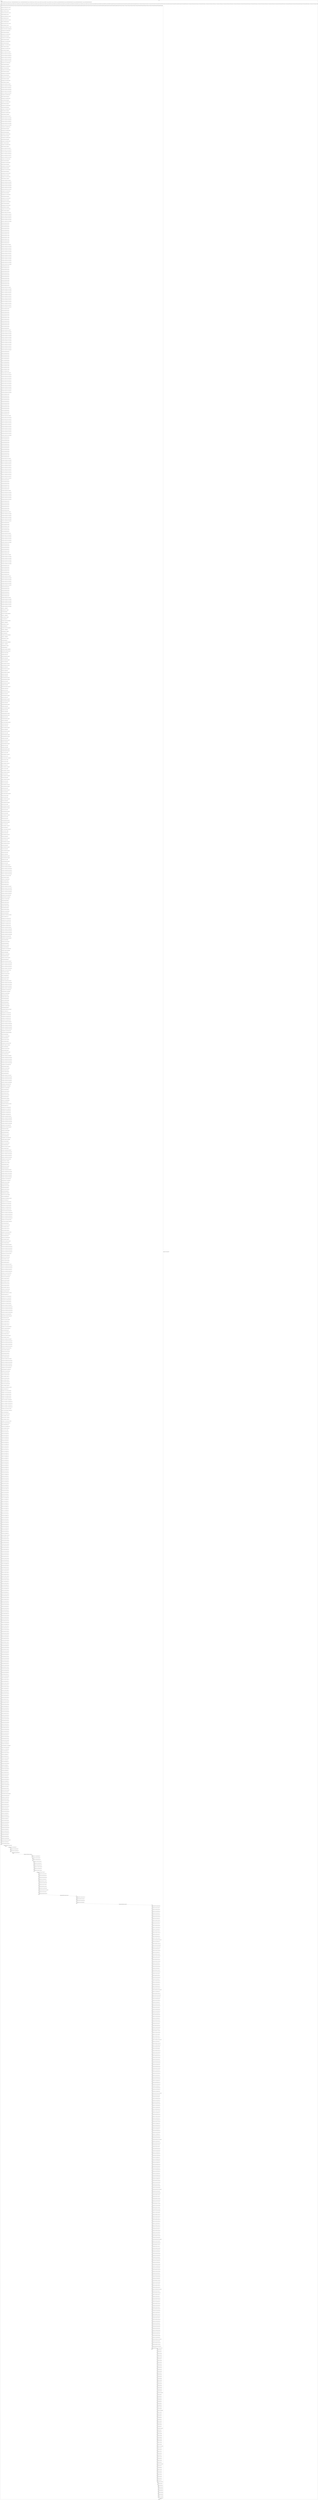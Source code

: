digraph G {
label="Btor2XCFA";
subgraph cluster_0 {
label="main";
main_init[];
l1[];
l3[];
l4[];
l5[];
l6[];
l7[];
l8[];
l9[];
l10[];
l11[];
l12[];
l13[];
l14[];
l15[];
l16[];
l17[];
l18[];
l19[];
l20[];
l21[];
l22[];
l23[];
l24[];
l25[];
l26[];
l27[];
l28[];
l29[];
l30[];
l31[];
l32[];
l33[];
l34[];
l35[];
l36[];
l37[];
l38[];
l39[];
l40[];
l41[];
l42[];
l43[];
l44[];
l45[];
l46[];
l47[];
l48[];
l49[];
l50[];
l51[];
l52[];
l53[];
l54[];
l55[];
l56[];
l57[];
l58[];
l59[];
l60[];
l61[];
l62[];
l63[];
l64[];
l65[];
l66[];
l67[];
l68[];
l69[];
l70[];
l71[];
l72[];
l73[];
l74[];
l75[];
l76[];
l77[];
l78[];
l79[];
l80[];
l81[];
l82[];
l83[];
l84[];
l85[];
l86[];
l87[];
l88[];
l89[];
l90[];
l91[];
l92[];
l93[];
l94[];
l95[];
l96[];
l97[];
l98[];
l99[];
l100[];
l101[];
l102[];
l103[];
l104[];
l105[];
l106[];
l107[];
l108[];
l109[];
l110[];
l111[];
l112[];
l113[];
l114[];
l115[];
l116[];
l117[];
l118[];
l119[];
l120[];
l121[];
l122[];
l123[];
l124[];
l125[];
l126[];
l127[];
l128[];
l129[];
l130[];
l131[];
l132[];
l133[];
l134[];
l135[];
l136[];
l137[];
l138[];
l139[];
l140[];
l141[];
l142[];
l143[];
l144[];
l145[];
l146[];
l147[];
l148[];
l149[];
l150[];
l151[];
l152[];
l153[];
l154[];
l155[];
l156[];
l157[];
l158[];
l159[];
l160[];
l161[];
l162[];
l163[];
l164[];
l165[];
l166[];
l167[];
l168[];
l169[];
l170[];
l171[];
l172[];
l173[];
l174[];
l175[];
l176[];
l177[];
l178[];
l179[];
l180[];
l181[];
l182[];
l183[];
l184[];
l185[];
l186[];
l187[];
l188[];
l189[];
l190[];
l191[];
l192[];
l193[];
l194[];
l195[];
l196[];
l197[];
l198[];
l199[];
l200[];
l201[];
l202[];
l203[];
l204[];
l205[];
l206[];
l207[];
l208[];
l209[];
l210[];
l211[];
l212[];
l213[];
l214[];
l215[];
l216[];
l217[];
l218[];
l219[];
l220[];
l221[];
l222[];
l223[];
l224[];
l225[];
l226[];
l227[];
l228[];
l229[];
l230[];
l231[];
l232[];
l233[];
l234[];
l235[];
l236[];
l237[];
l238[];
l239[];
l240[];
l241[];
l242[];
l243[];
l244[];
l245[];
l246[];
l247[];
l248[];
l249[];
l250[];
l251[];
l252[];
l253[];
l254[];
l255[];
l256[];
l257[];
l258[];
l259[];
l260[];
l261[];
l262[];
l263[];
l264[];
l265[];
l266[];
l267[];
l268[];
l269[];
l270[];
l271[];
l272[];
l273[];
l274[];
l275[];
l276[];
l277[];
l278[];
l279[];
l280[];
l281[];
l282[];
l283[];
l284[];
l285[];
l286[];
l287[];
l288[];
l289[];
l290[];
l291[];
l292[];
l293[];
l294[];
l295[];
l296[];
l297[];
l298[];
l299[];
l300[];
l301[];
l302[];
l303[];
l304[];
l305[];
l306[];
l307[];
l308[];
l309[];
l310[];
l311[];
l312[];
l313[];
l314[];
l315[];
l316[];
l317[];
l318[];
l319[];
l320[];
l321[];
l322[];
l323[];
l324[];
l325[];
l326[];
l327[];
l328[];
l329[];
l330[];
l331[];
l332[];
l333[];
l334[];
l335[];
l336[];
l337[];
l338[];
l339[];
l340[];
l341[];
l342[];
l343[];
l344[];
l345[];
l346[];
l347[];
l348[];
l349[];
l350[];
l351[];
l352[];
l353[];
l354[];
l355[];
l356[];
l357[];
l358[];
l359[];
l360[];
l361[];
l362[];
l363[];
l364[];
l365[];
l366[];
l367[];
l368[];
l369[];
l370[];
l371[];
l372[];
l373[];
l374[];
l375[];
l376[];
l377[];
l378[];
l379[];
l380[];
l381[];
l382[];
l383[];
l384[];
l385[];
l386[];
l387[];
l388[];
l389[];
l390[];
l391[];
l392[];
l393[];
l394[];
l395[];
l396[];
l397[];
l398[];
l399[];
l400[];
l401[];
l402[];
l403[];
l404[];
l405[];
l406[];
l407[];
l408[];
l409[];
l410[];
l411[];
l412[];
l413[];
l414[];
l415[];
l416[];
l417[];
l418[];
l419[];
l420[];
l421[];
l422[];
l423[];
l424[];
l425[];
l426[];
l427[];
l428[];
l429[];
l430[];
l431[];
l432[];
l433[];
l434[];
l435[];
l436[];
l437[];
l438[];
l439[];
l440[];
l441[];
l442[];
l443[];
l444[];
l445[];
l446[];
l447[];
l448[];
l449[];
l450[];
l451[];
l452[];
l453[];
l454[];
l455[];
l456[];
l457[];
l458[];
l459[];
l460[];
l461[];
l462[];
l463[];
l464[];
l465[];
l466[];
l467[];
l468[];
l469[];
l470[];
l471[];
l472[];
l473[];
l474[];
l475[];
l476[];
l477[];
l478[];
l479[];
l480[];
l481[];
l482[];
l483[];
l484[];
l485[];
l486[];
l487[];
l488[];
l489[];
l490[];
l491[];
l492[];
l493[];
l494[];
l495[];
l496[];
l497[];
l498[];
l499[];
l500[];
l501[];
l502[];
l503[];
l504[];
l505[];
l506[];
l507[];
l508[];
l509[];
l510[];
l511[];
l512[];
l513[];
l514[];
l515[];
l516[];
l517[];
l518[];
l519[];
l520[];
l521[];
l522[];
l523[];
l524[];
l525[];
l526[];
l527[];
l528[];
l529[];
l530[];
l531[];
l532[];
l533[];
l534[];
l535[];
l536[];
l537[];
l538[];
l539[];
l540[];
l541[];
l542[];
l543[];
l544[];
l545[];
l546[];
l547[];
l548[];
l549[];
l550[];
l551[];
l552[];
l553[];
l554[];
l555[];
l556[];
l557[];
l558[];
l559[];
l560[];
l561[];
l562[];
l563[];
l564[];
l565[];
l566[];
l567[];
l568[];
l569[];
l570[];
l571[];
l572[];
l573[];
l574[];
l575[];
l576[];
l577[];
l578[];
l579[];
l580[];
l581[];
l582[];
l583[];
l584[];
l585[];
l586[];
l587[];
l588[];
l589[];
l590[];
l591[];
l592[];
l593[];
l594[];
l595[];
l596[];
l597[];
l598[];
l599[];
l600[];
l601[];
l602[];
l603[];
l604[];
l605[];
l606[];
l607[];
l608[];
l609[];
l610[];
l611[];
l612[];
l613[];
l614[];
l615[];
l616[];
l617[];
l618[];
l619[];
l620[];
l621[];
l622[];
l623[];
l624[];
l625[];
l626[];
l627[];
l628[];
l629[];
l630[];
l631[];
l632[];
l633[];
l634[];
l635[];
l636[];
l637[];
l638[];
l639[];
l640[];
l641[];
l642[];
l643[];
l644[];
l645[];
l646[];
l647[];
l648[];
l649[];
l650[];
l651[];
l652[];
l653[];
l654[];
l655[];
l656[];
l657[];
l658[];
l659[];
l660[];
l661[];
l662[];
l663[];
l664[];
l665[];
l666[];
l667[];
l668[];
l669[];
l670[];
l671[];
l672[];
l673[];
l674[];
l675[];
l676[];
l677[];
l678[];
l679[];
l680[];
l681[];
l682[];
l683[];
l684[];
l685[];
l686[];
l687[];
l688[];
l689[];
l690[];
l691[];
l692[];
l693[];
l694[];
l695[];
l696[];
l697[];
l698[];
l699[];
l700[];
l701[];
l702[];
l703[];
l704[];
l705[];
l706[];
l707[];
l708[];
l709[];
l710[];
l711[];
l712[];
l713[];
l714[];
l715[];
l716[];
l717[];
l718[];
l719[];
l720[];
l721[];
l722[];
l723[];
l724[];
l725[];
l726[];
l727[];
l728[];
l729[];
l730[];
l731[];
l732[];
l733[];
l734[];
l735[];
l736[];
l737[];
l738[];
l739[];
l740[];
l741[];
l742[];
l743[];
l744[];
l745[];
l746[];
l747[];
l748[];
l749[];
l750[];
l751[];
l752[];
l753[];
l754[];
l755[];
l756[];
l757[];
l758[];
l759[];
l760[];
l761[];
l762[];
l763[];
l764[];
l765[];
l766[];
l767[];
l768[];
l769[];
l770[];
l771[];
l772[];
l773[];
l774[];
l775[];
l776[];
l777[];
l778[];
l779[];
l780[];
l781[];
l782[];
l783[];
l784[];
l785[];
l786[];
l787[];
l788[];
l789[];
l790[];
l791[];
l792[];
l793[];
l794[];
l795[];
l796[];
l797[];
l798[];
l799[];
l800[];
l801[];
l802[];
l803[];
l804[];
l805[];
l806[];
l807[];
l808[];
l809[];
l810[];
l811[];
l812[];
l813[];
l814[];
l815[];
l816[];
l817[];
l818[];
l819[];
l820[];
l821[];
l822[];
l823[];
l824[];
l825[];
l826[];
l827[];
l828[];
l829[];
l830[];
l831[];
l832[];
l833[];
l834[];
l835[];
l836[];
l837[];
l838[];
l839[];
l840[];
l841[];
l842[];
l843[];
l844[];
l845[];
l846[];
l847[];
l848[];
l849[];
l850[];
l851[];
l852[];
l853[];
l854[];
l855[];
l856[];
l857[];
l858[];
l859[];
l860[];
l861[];
l862[];
l863[];
l864[];
l865[];
l866[];
l867[];
l868[];
l869[];
l870[];
l871[];
l872[];
l873[];
l874[];
l875[];
l876[];
l877[];
l878[];
l879[];
l880[];
l881[];
l882[];
l883[];
l884[];
l885[];
l886[];
l887[];
l888[];
l889[];
l890[];
l891[];
l892[];
l893[];
l894[];
l895[];
l896[];
l897[];
l898[];
l899[];
l900[];
l901[];
l902[];
l903[];
l904[];
l905[];
l906[];
l907[];
l908[];
l909[];
l910[];
l911[];
l912[];
l913[];
l914[];
l915[];
l916[];
l917[];
l918[];
l919[];
l920[];
l921[];
l922[];
l923[];
l924[];
l925[];
l926[];
l927[];
l928[];
l929[];
l930[];
l931[];
l932[];
l933[];
l934[];
l935[];
l936[];
l937[];
l938[];
l939[];
l940[];
l941[];
l942[];
l943[];
l944[];
l945[];
l946[];
l947[];
l948[];
l949[];
l950[];
l951[];
l952[];
l953[];
l954[];
l955[];
l956[];
l957[];
l958[];
l959[];
l960[];
l961[];
l962[];
l963[];
l964[];
l965[];
l966[];
l967[];
l968[];
l969[];
l970[];
l971[];
l972[];
l973[];
l974[];
l975[];
l976[];
l977[];
l978[];
l979[];
l980[];
l981[];
l982[];
l983[];
l984[];
l985[];
l986[];
l987[];
l988[];
l989[];
l990[];
l991[];
l992[];
l993[];
l994[];
l995[];
l996[];
l997[];
l998[];
l999[];
l1000[];
l1001[];
l1002[];
l1003[];
l1004[];
l1005[];
l1006[];
l1007[];
l1008[];
l1009[];
l1010[];
l1011[];
l1012[];
l1013[];
l1014[];
l1015[];
l1016[];
l1017[];
l1018[];
l1019[];
l1020[];
l1021[];
l1022[];
l1023[];
l1024[];
l1025[];
l1026[];
l1027[];
l1028[];
l1029[];
l1030[];
l1031[];
l1032[];
l1033[];
l1034[];
l1035[];
l1036[];
l1037[];
l1038[];
l1039[];
l1040[];
l1041[];
l1042[];
l1043[];
l1044[];
l1045[];
l1046[];
l1047[];
l1048[];
l1049[];
l1050[];
l1051[];
l1052[];
l1053[];
l1054[];
l1055[];
l1056[];
l1057[];
l1058[];
l1059[];
l1060[];
l1061[];
l1062[];
l1063[];
l1064[];
l1065[];
l1066[];
l1067[];
l1068[];
l1069[];
l1070[];
l1071[];
l1072[];
l1073[];
l1074[];
l1075[];
l1076[];
l1077[];
l1078[];
l1079[];
l1080[];
l1081[];
l1082[];
l1083[];
l1084[];
l1085[];
l1086[];
l1087[];
l1088[];
l1089[];
l1090[];
l1091[];
l1092[];
l1093[];
l1094[];
l1095[];
l1096[];
l1097[];
l1098[];
l1099[];
l1100[];
l1101[];
l1102[];
l1103[];
l1104[];
l1105[];
l1106[];
l1107[];
l1108[];
l1109[];
l1110[];
l1111[];
l1112[];
l1113[];
l1114[];
l1115[];
l1116[];
l1117[];
l1118[];
l1119[];
l1120[];
l1121[];
l1122[];
l1123[];
l1124[];
l1125[];
l1126[];
l1127[];
l1128[];
l1129[];
l1130[];
l1131[];
l1132[];
l1133[];
l1134[];
l1135[];
l1136[];
l1137[];
l1138[];
l1139[];
l1140[];
l1141[];
l1142[];
l1143[];
l1144[];
l1145[];
l1146[];
l1147[];
l1148[];
l1149[];
l1150[];
l1151[];
l1152[];
l1153[];
l1154[];
l1155[];
l1156[];
l1157[];
l1158[];
l1159[];
l1160[];
l1161[];
l1162[];
l1163[];
l1164[];
l1165[];
l1166[];
l1167[];
l1168[];
l1169[];
l1170[];
l1171[];
l1172[];
l1173[];
l1174[];
l1175[];
l1176[];
l1177[];
l1178[];
l1179[];
l1180[];
l1181[];
l1182[];
l1183[];
l1184[];
l1185[];
l1186[];
l1187[];
l1188[];
l1189[];
l1190[];
l1191[];
l1192[];
l1193[];
l1194[];
l1195[];
l1196[];
l1197[];
l1198[];
l1199[];
l1200[];
l1201[];
l1202[];
l1203[];
l1204[];
l1205[];
l1206[];
l1207[];
l1208[];
l1209[];
l1210[];
l1211[];
l1212[];
l1213[];
l1214[];
l1215[];
l1216[];
l1217[];
l1218[];
l1219[];
l1220[];
l1221[];
l1222[];
l1223[];
l1224[];
l1225[];
l1226[];
l1227[];
l1228[];
l1229[];
l1230[];
l1231[];
l1232[];
l1233[];
l1234[];
l1235[];
l1236[];
l1237[];
l1238[];
l1239[];
l1240[];
l1241[];
l1242[];
l1243[];
l1244[];
l1245[];
l1246[];
l1247[];
l1248[];
l1249[];
l1250[];
l1251[];
l1252[];
l1253[];
l1254[];
l1255[];
l1256[];
l1257[];
l1258[];
l1259[];
l1260[];
l1261[];
l1262[];
l1263[];
l1264[];
l1265[];
l1266[];
l1267[];
l1268[];
l1269[];
l1270[];
l1271[];
l1272[];
l1273[];
l1274[];
l1275[];
l1276[];
l1277[];
l1278[];
l1279[];
l1280[];
l1281[];
l1282[];
l1283[];
l1284[];
l1285[];
l1286[];
l1287[];
l1288[];
l1289[];
l1290[];
l1291[];
l1292[];
l1293[];
l1294[];
l1295[];
l1296[];
l1297[];
l1298[];
l1299[];
l1300[];
l1301[];
l1302[];
l1303[];
l1304[];
l1305[];
l1306[];
l1307[];
l1308[];
l1309[];
l1310[];
l1311[];
l1312[];
l1313[];
l1314[];
l1315[];
l1316[];
l1317[];
main_error[];
l1318[];
l1319[];
l1320[];
l1321[];
l1322[];
l1323[];
l1324[];
l1325[];
l1326[];
l1327[];
l1328[];
l1329[];
l1330[];
l1331[];
l1332[];
l1333[];
l1334[];
l1335[];
l1336[];
l1337[];
l1338[];
l1339[];
l1340[];
l1341[];
l1342[];
l1343[];
l1344[];
l1345[];
l1346[];
l1347[];
l1348[];
l1349[];
l1350[];
l1351[];
l1352[];
l1353[];
l1354[];
l1355[];
l1356[];
l1357[];
l1358[];
l1359[];
l1360[];
l1361[];
l1362[];
l1363[];
l1364[];
l1365[];
l1366[];
l1367[];
l1368[];
l1369[];
l1370[];
l1371[];
l1372[];
l1373[];
l1374[];
l1375[];
l1376[];
l1377[];
l1378[];
l1379[];
l1380[];
l1381[];
l1382[];
l1383[];
l1384[];
l1385[];
l1386[];
l1387[];
l1388[];
l1389[];
l1390[];
l1391[];
l1392[];
l1393[];
l1394[];
l1395[];
l1396[];
l1397[];
l1398[];
l1399[];
l1400[];
l1401[];
l1402[];
main_init -> l1 [label="[(assign const_5 #b00000000),(assign const_54 #b0),(assign const_177 #b00000000000000000000000000000001),(assign const_178 #b00000000000000000000000000000000),(assign const_194 #b00000000),(assign const_197 #b00000101),(assign const_201 #b00000100),(assign const_205 #b00000011),(assign const_209 #b00000010),(assign const_213 #b00000001),(assign const_566 #b000000000000000000000000),(assign const_844 #b00000000000000000000000000000010),(assign const_846 #b00000000000000000000000000000011),(assign const_848 #b00000000000000000000000000000100)] "];
l3 -> l4 [label="[(havoc input_193),(havoc input_198),(havoc input_202),(havoc input_206),(havoc input_210),(havoc input_214),(havoc input_319),(havoc input_321),(havoc input_323),(havoc input_325),(havoc input_327),(havoc input_329),(havoc input_331),(havoc input_333),(havoc input_335),(havoc input_337),(havoc input_339),(havoc input_341),(havoc input_481),(havoc input_483),(havoc input_485),(havoc input_487),(havoc input_489),(havoc input_491),(havoc input_565),(havoc input_572),(havoc input_578),(havoc input_584),(havoc input_590),(havoc input_596),(havoc input_606),(havoc input_613),(havoc input_615),(havoc input_627),(havoc input_632),(havoc input_641),(havoc input_648),(havoc input_650),(havoc input_662),(havoc input_667),(havoc input_676),(havoc input_683),(havoc input_685),(havoc input_697),(havoc input_702),(havoc input_711),(havoc input_718),(havoc input_720),(havoc input_732),(havoc input_737),(havoc input_746),(havoc input_753),(havoc input_755),(havoc input_767),(havoc input_772),(havoc input_781),(havoc input_788),(havoc input_790),(havoc input_802),(havoc input_807)] "];
l4 -> l5 [label="[(assign ternary_179 (ite (= state_73 #b1) const_177 const_178))] "];
l5 -> l6 [label="[(assign ternary_180 (ite (= state_93 #b1) const_177 const_178))] "];
l6 -> l7 [label="[(assign binary_181 (bvadd ternary_179 ternary_180))] "];
l7 -> l8 [label="[(assign ternary_182 (ite (= state_113 #b1) const_177 const_178))] "];
l8 -> l9 [label="[(assign binary_183 (bvadd binary_181 ternary_182))] "];
l9 -> l10 [label="[(assign ternary_184 (ite (= state_133 #b1) const_177 const_178))] "];
l10 -> l11 [label="[(assign binary_185 (bvadd binary_183 ternary_184))] "];
l11 -> l12 [label="[(assign ternary_186 (ite (= state_153 #b1) const_177 const_178))] "];
l12 -> l13 [label="[(assign binary_187 (bvadd binary_185 ternary_186))] "];
l13 -> l14 [label="[(assign ternary_188 (ite (= state_173 #b1) const_177 const_178))] "];
l14 -> l15 [label="[(assign binary_189 (bvadd binary_187 ternary_188))] "];
l15 -> l16 [label="[(assign comparison_190 (ite (bvule binary_189 const_177) #b1 #b0))] "];
l16 -> l17 [label="[(assign binary_191 (bvand (bvnot state_175) (bvnot comparison_190)))] "];
l17 -> l18 [label="[(assign comparison_195 (ite (= const_194 state_52) #b1 #b0))] "];
l18 -> l19 [label="[(assign binary_196 (bvand input_193 comparison_195))] "];
l19 -> l20 [label="[(assign comparison_199 (ite (= const_194 state_50) #b1 #b0))] "];
l20 -> l21 [label="[(assign binary_200 (bvand input_198 comparison_199))] "];
l21 -> l22 [label="[(assign comparison_203 (ite (= const_194 state_48) #b1 #b0))] "];
l22 -> l23 [label="[(assign binary_204 (bvand input_202 comparison_203))] "];
l23 -> l24 [label="[(assign comparison_207 (ite (= const_194 state_46) #b1 #b0))] "];
l24 -> l25 [label="[(assign binary_208 (bvand input_206 comparison_207))] "];
l25 -> l26 [label="[(assign comparison_211 (ite (= const_194 state_44) #b1 #b0))] "];
l26 -> l27 [label="[(assign binary_212 (bvand input_210 comparison_211))] "];
l27 -> l28 [label="[(assign comparison_215 (ite (= const_194 state_42) #b1 #b0))] "];
l28 -> l29 [label="[(assign binary_216 (bvand input_214 comparison_215))] "];
l29 -> l30 [label="[(assign ternary_217 (ite (= binary_216 #b1) const_194 state_6))] "];
l30 -> l31 [label="[(assign ternary_218 (ite (= binary_212 #b1) const_213 ternary_217))] "];
l31 -> l32 [label="[(assign ternary_219 (ite (= binary_208 #b1) const_209 ternary_218))] "];
l32 -> l33 [label="[(assign ternary_220 (ite (= binary_204 #b1) const_205 ternary_219))] "];
l33 -> l34 [label="[(assign ternary_221 (ite (= binary_200 #b1) const_201 ternary_220))] "];
l34 -> l35 [label="[(assign ternary_222 (ite (= binary_196 #b1) const_197 ternary_221))] "];
l35 -> l36 [label="[(assign comparison_224 (ite (= const_213 state_52) #b1 #b0))] "];
l36 -> l37 [label="[(assign binary_225 (bvand input_193 comparison_224))] "];
l37 -> l38 [label="[(assign comparison_226 (ite (= const_213 state_50) #b1 #b0))] "];
l38 -> l39 [label="[(assign binary_227 (bvand input_198 comparison_226))] "];
l39 -> l40 [label="[(assign comparison_228 (ite (= const_213 state_48) #b1 #b0))] "];
l40 -> l41 [label="[(assign binary_229 (bvand input_202 comparison_228))] "];
l41 -> l42 [label="[(assign comparison_230 (ite (= const_213 state_46) #b1 #b0))] "];
l42 -> l43 [label="[(assign binary_231 (bvand input_206 comparison_230))] "];
l43 -> l44 [label="[(assign comparison_232 (ite (= const_213 state_44) #b1 #b0))] "];
l44 -> l45 [label="[(assign binary_233 (bvand input_210 comparison_232))] "];
l45 -> l46 [label="[(assign comparison_234 (ite (= const_213 state_42) #b1 #b0))] "];
l46 -> l47 [label="[(assign binary_235 (bvand input_214 comparison_234))] "];
l47 -> l48 [label="[(assign ternary_236 (ite (= binary_235 #b1) const_194 state_8))] "];
l48 -> l49 [label="[(assign ternary_237 (ite (= binary_233 #b1) const_213 ternary_236))] "];
l49 -> l50 [label="[(assign ternary_238 (ite (= binary_231 #b1) const_209 ternary_237))] "];
l50 -> l51 [label="[(assign ternary_239 (ite (= binary_229 #b1) const_205 ternary_238))] "];
l51 -> l52 [label="[(assign ternary_240 (ite (= binary_227 #b1) const_201 ternary_239))] "];
l52 -> l53 [label="[(assign ternary_241 (ite (= binary_225 #b1) const_197 ternary_240))] "];
l53 -> l54 [label="[(assign comparison_243 (ite (= const_209 state_52) #b1 #b0))] "];
l54 -> l55 [label="[(assign binary_244 (bvand input_193 comparison_243))] "];
l55 -> l56 [label="[(assign comparison_245 (ite (= const_209 state_50) #b1 #b0))] "];
l56 -> l57 [label="[(assign binary_246 (bvand input_198 comparison_245))] "];
l57 -> l58 [label="[(assign comparison_247 (ite (= const_209 state_48) #b1 #b0))] "];
l58 -> l59 [label="[(assign binary_248 (bvand input_202 comparison_247))] "];
l59 -> l60 [label="[(assign comparison_249 (ite (= const_209 state_46) #b1 #b0))] "];
l60 -> l61 [label="[(assign binary_250 (bvand input_206 comparison_249))] "];
l61 -> l62 [label="[(assign comparison_251 (ite (= const_209 state_44) #b1 #b0))] "];
l62 -> l63 [label="[(assign binary_252 (bvand input_210 comparison_251))] "];
l63 -> l64 [label="[(assign comparison_253 (ite (= const_209 state_42) #b1 #b0))] "];
l64 -> l65 [label="[(assign binary_254 (bvand input_214 comparison_253))] "];
l65 -> l66 [label="[(assign ternary_255 (ite (= binary_254 #b1) const_194 state_10))] "];
l66 -> l67 [label="[(assign ternary_256 (ite (= binary_252 #b1) const_213 ternary_255))] "];
l67 -> l68 [label="[(assign ternary_257 (ite (= binary_250 #b1) const_209 ternary_256))] "];
l68 -> l69 [label="[(assign ternary_258 (ite (= binary_248 #b1) const_205 ternary_257))] "];
l69 -> l70 [label="[(assign ternary_259 (ite (= binary_246 #b1) const_201 ternary_258))] "];
l70 -> l71 [label="[(assign ternary_260 (ite (= binary_244 #b1) const_197 ternary_259))] "];
l71 -> l72 [label="[(assign comparison_262 (ite (= const_205 state_52) #b1 #b0))] "];
l72 -> l73 [label="[(assign binary_263 (bvand input_193 comparison_262))] "];
l73 -> l74 [label="[(assign comparison_264 (ite (= const_205 state_50) #b1 #b0))] "];
l74 -> l75 [label="[(assign binary_265 (bvand input_198 comparison_264))] "];
l75 -> l76 [label="[(assign comparison_266 (ite (= const_205 state_48) #b1 #b0))] "];
l76 -> l77 [label="[(assign binary_267 (bvand input_202 comparison_266))] "];
l77 -> l78 [label="[(assign comparison_268 (ite (= const_205 state_46) #b1 #b0))] "];
l78 -> l79 [label="[(assign binary_269 (bvand input_206 comparison_268))] "];
l79 -> l80 [label="[(assign comparison_270 (ite (= const_205 state_44) #b1 #b0))] "];
l80 -> l81 [label="[(assign binary_271 (bvand input_210 comparison_270))] "];
l81 -> l82 [label="[(assign comparison_272 (ite (= const_205 state_42) #b1 #b0))] "];
l82 -> l83 [label="[(assign binary_273 (bvand input_214 comparison_272))] "];
l83 -> l84 [label="[(assign ternary_274 (ite (= binary_273 #b1) const_194 state_12))] "];
l84 -> l85 [label="[(assign ternary_275 (ite (= binary_271 #b1) const_213 ternary_274))] "];
l85 -> l86 [label="[(assign ternary_276 (ite (= binary_269 #b1) const_209 ternary_275))] "];
l86 -> l87 [label="[(assign ternary_277 (ite (= binary_267 #b1) const_205 ternary_276))] "];
l87 -> l88 [label="[(assign ternary_278 (ite (= binary_265 #b1) const_201 ternary_277))] "];
l88 -> l89 [label="[(assign ternary_279 (ite (= binary_263 #b1) const_197 ternary_278))] "];
l89 -> l90 [label="[(assign comparison_281 (ite (= const_201 state_52) #b1 #b0))] "];
l90 -> l91 [label="[(assign binary_282 (bvand input_193 comparison_281))] "];
l91 -> l92 [label="[(assign comparison_283 (ite (= const_201 state_50) #b1 #b0))] "];
l92 -> l93 [label="[(assign binary_284 (bvand input_198 comparison_283))] "];
l93 -> l94 [label="[(assign comparison_285 (ite (= const_201 state_48) #b1 #b0))] "];
l94 -> l95 [label="[(assign binary_286 (bvand input_202 comparison_285))] "];
l95 -> l96 [label="[(assign comparison_287 (ite (= const_201 state_46) #b1 #b0))] "];
l96 -> l97 [label="[(assign binary_288 (bvand input_206 comparison_287))] "];
l97 -> l98 [label="[(assign comparison_289 (ite (= const_201 state_44) #b1 #b0))] "];
l98 -> l99 [label="[(assign binary_290 (bvand input_210 comparison_289))] "];
l99 -> l100 [label="[(assign comparison_291 (ite (= const_201 state_42) #b1 #b0))] "];
l100 -> l101 [label="[(assign binary_292 (bvand input_214 comparison_291))] "];
l101 -> l102 [label="[(assign ternary_293 (ite (= binary_292 #b1) const_194 state_14))] "];
l102 -> l103 [label="[(assign ternary_294 (ite (= binary_290 #b1) const_213 ternary_293))] "];
l103 -> l104 [label="[(assign ternary_295 (ite (= binary_288 #b1) const_209 ternary_294))] "];
l104 -> l105 [label="[(assign ternary_296 (ite (= binary_286 #b1) const_205 ternary_295))] "];
l105 -> l106 [label="[(assign ternary_297 (ite (= binary_284 #b1) const_201 ternary_296))] "];
l106 -> l107 [label="[(assign ternary_298 (ite (= binary_282 #b1) const_197 ternary_297))] "];
l107 -> l108 [label="[(assign comparison_300 (ite (= const_197 state_52) #b1 #b0))] "];
l108 -> l109 [label="[(assign binary_301 (bvand input_193 comparison_300))] "];
l109 -> l110 [label="[(assign comparison_302 (ite (= const_197 state_50) #b1 #b0))] "];
l110 -> l111 [label="[(assign binary_303 (bvand input_198 comparison_302))] "];
l111 -> l112 [label="[(assign comparison_304 (ite (= const_197 state_48) #b1 #b0))] "];
l112 -> l113 [label="[(assign binary_305 (bvand input_202 comparison_304))] "];
l113 -> l114 [label="[(assign comparison_306 (ite (= const_197 state_46) #b1 #b0))] "];
l114 -> l115 [label="[(assign binary_307 (bvand input_206 comparison_306))] "];
l115 -> l116 [label="[(assign comparison_308 (ite (= const_197 state_44) #b1 #b0))] "];
l116 -> l117 [label="[(assign binary_309 (bvand input_210 comparison_308))] "];
l117 -> l118 [label="[(assign comparison_310 (ite (= const_197 state_42) #b1 #b0))] "];
l118 -> l119 [label="[(assign binary_311 (bvand input_214 comparison_310))] "];
l119 -> l120 [label="[(assign ternary_312 (ite (= binary_311 #b1) const_194 state_16))] "];
l120 -> l121 [label="[(assign ternary_313 (ite (= binary_309 #b1) const_213 ternary_312))] "];
l121 -> l122 [label="[(assign ternary_314 (ite (= binary_307 #b1) const_209 ternary_313))] "];
l122 -> l123 [label="[(assign ternary_315 (ite (= binary_305 #b1) const_205 ternary_314))] "];
l123 -> l124 [label="[(assign ternary_316 (ite (= binary_303 #b1) const_201 ternary_315))] "];
l124 -> l125 [label="[(assign ternary_317 (ite (= binary_301 #b1) const_197 ternary_316))] "];
l125 -> l126 [label="[(assign binary_320 (bvand comparison_195 input_319))] "];
l126 -> l127 [label="[(assign binary_322 (bvand comparison_195 input_321))] "];
l127 -> l128 [label="[(assign binary_324 (bvand comparison_199 input_323))] "];
l128 -> l129 [label="[(assign binary_326 (bvand comparison_199 input_325))] "];
l129 -> l130 [label="[(assign binary_328 (bvand comparison_203 input_327))] "];
l130 -> l131 [label="[(assign binary_330 (bvand comparison_203 input_329))] "];
l131 -> l132 [label="[(assign binary_332 (bvand comparison_207 input_331))] "];
l132 -> l133 [label="[(assign binary_334 (bvand comparison_207 input_333))] "];
l133 -> l134 [label="[(assign binary_336 (bvand comparison_211 input_335))] "];
l134 -> l135 [label="[(assign binary_338 (bvand comparison_211 input_337))] "];
l135 -> l136 [label="[(assign binary_340 (bvand comparison_215 input_339))] "];
l136 -> l137 [label="[(assign binary_342 (bvand comparison_215 input_341))] "];
l137 -> l138 [label="[(assign ternary_343 (ite (= binary_342 #b1) const_213 state_18))] "];
l138 -> l139 [label="[(assign ternary_344 (ite (= binary_340 #b1) const_194 ternary_343))] "];
l139 -> l140 [label="[(assign ternary_345 (ite (= binary_338 #b1) const_213 ternary_344))] "];
l140 -> l141 [label="[(assign ternary_346 (ite (= binary_336 #b1) const_194 ternary_345))] "];
l141 -> l142 [label="[(assign ternary_347 (ite (= binary_334 #b1) const_213 ternary_346))] "];
l142 -> l143 [label="[(assign ternary_348 (ite (= binary_332 #b1) const_194 ternary_347))] "];
l143 -> l144 [label="[(assign ternary_349 (ite (= binary_330 #b1) const_213 ternary_348))] "];
l144 -> l145 [label="[(assign ternary_350 (ite (= binary_328 #b1) const_194 ternary_349))] "];
l145 -> l146 [label="[(assign ternary_351 (ite (= binary_326 #b1) const_213 ternary_350))] "];
l146 -> l147 [label="[(assign ternary_352 (ite (= binary_324 #b1) const_194 ternary_351))] "];
l147 -> l148 [label="[(assign ternary_353 (ite (= binary_322 #b1) const_213 ternary_352))] "];
l148 -> l149 [label="[(assign ternary_354 (ite (= binary_320 #b1) const_194 ternary_353))] "];
l149 -> l150 [label="[(assign binary_356 (bvand comparison_224 input_319))] "];
l150 -> l151 [label="[(assign binary_357 (bvand comparison_224 input_321))] "];
l151 -> l152 [label="[(assign binary_358 (bvand comparison_226 input_323))] "];
l152 -> l153 [label="[(assign binary_359 (bvand comparison_226 input_325))] "];
l153 -> l154 [label="[(assign binary_360 (bvand comparison_228 input_327))] "];
l154 -> l155 [label="[(assign binary_361 (bvand comparison_228 input_329))] "];
l155 -> l156 [label="[(assign binary_362 (bvand comparison_230 input_331))] "];
l156 -> l157 [label="[(assign binary_363 (bvand comparison_230 input_333))] "];
l157 -> l158 [label="[(assign binary_364 (bvand comparison_232 input_335))] "];
l158 -> l159 [label="[(assign binary_365 (bvand comparison_232 input_337))] "];
l159 -> l160 [label="[(assign binary_366 (bvand comparison_234 input_339))] "];
l160 -> l161 [label="[(assign binary_367 (bvand comparison_234 input_341))] "];
l161 -> l162 [label="[(assign ternary_368 (ite (= binary_367 #b1) const_213 state_20))] "];
l162 -> l163 [label="[(assign ternary_369 (ite (= binary_366 #b1) const_194 ternary_368))] "];
l163 -> l164 [label="[(assign ternary_370 (ite (= binary_365 #b1) const_213 ternary_369))] "];
l164 -> l165 [label="[(assign ternary_371 (ite (= binary_364 #b1) const_194 ternary_370))] "];
l165 -> l166 [label="[(assign ternary_372 (ite (= binary_363 #b1) const_213 ternary_371))] "];
l166 -> l167 [label="[(assign ternary_373 (ite (= binary_362 #b1) const_194 ternary_372))] "];
l167 -> l168 [label="[(assign ternary_374 (ite (= binary_361 #b1) const_213 ternary_373))] "];
l168 -> l169 [label="[(assign ternary_375 (ite (= binary_360 #b1) const_194 ternary_374))] "];
l169 -> l170 [label="[(assign ternary_376 (ite (= binary_359 #b1) const_213 ternary_375))] "];
l170 -> l171 [label="[(assign ternary_377 (ite (= binary_358 #b1) const_194 ternary_376))] "];
l171 -> l172 [label="[(assign ternary_378 (ite (= binary_357 #b1) const_213 ternary_377))] "];
l172 -> l173 [label="[(assign ternary_379 (ite (= binary_356 #b1) const_194 ternary_378))] "];
l173 -> l174 [label="[(assign binary_381 (bvand comparison_243 input_319))] "];
l174 -> l175 [label="[(assign binary_382 (bvand comparison_243 input_321))] "];
l175 -> l176 [label="[(assign binary_383 (bvand comparison_245 input_323))] "];
l176 -> l177 [label="[(assign binary_384 (bvand comparison_245 input_325))] "];
l177 -> l178 [label="[(assign binary_385 (bvand comparison_247 input_327))] "];
l178 -> l179 [label="[(assign binary_386 (bvand comparison_247 input_329))] "];
l179 -> l180 [label="[(assign binary_387 (bvand comparison_249 input_331))] "];
l180 -> l181 [label="[(assign binary_388 (bvand comparison_249 input_333))] "];
l181 -> l182 [label="[(assign binary_389 (bvand comparison_251 input_335))] "];
l182 -> l183 [label="[(assign binary_390 (bvand comparison_251 input_337))] "];
l183 -> l184 [label="[(assign binary_391 (bvand comparison_253 input_339))] "];
l184 -> l185 [label="[(assign binary_392 (bvand comparison_253 input_341))] "];
l185 -> l186 [label="[(assign ternary_393 (ite (= binary_392 #b1) const_213 state_22))] "];
l186 -> l187 [label="[(assign ternary_394 (ite (= binary_391 #b1) const_194 ternary_393))] "];
l187 -> l188 [label="[(assign ternary_395 (ite (= binary_390 #b1) const_213 ternary_394))] "];
l188 -> l189 [label="[(assign ternary_396 (ite (= binary_389 #b1) const_194 ternary_395))] "];
l189 -> l190 [label="[(assign ternary_397 (ite (= binary_388 #b1) const_213 ternary_396))] "];
l190 -> l191 [label="[(assign ternary_398 (ite (= binary_387 #b1) const_194 ternary_397))] "];
l191 -> l192 [label="[(assign ternary_399 (ite (= binary_386 #b1) const_213 ternary_398))] "];
l192 -> l193 [label="[(assign ternary_400 (ite (= binary_385 #b1) const_194 ternary_399))] "];
l193 -> l194 [label="[(assign ternary_401 (ite (= binary_384 #b1) const_213 ternary_400))] "];
l194 -> l195 [label="[(assign ternary_402 (ite (= binary_383 #b1) const_194 ternary_401))] "];
l195 -> l196 [label="[(assign ternary_403 (ite (= binary_382 #b1) const_213 ternary_402))] "];
l196 -> l197 [label="[(assign ternary_404 (ite (= binary_381 #b1) const_194 ternary_403))] "];
l197 -> l198 [label="[(assign binary_406 (bvand comparison_262 input_319))] "];
l198 -> l199 [label="[(assign binary_407 (bvand comparison_262 input_321))] "];
l199 -> l200 [label="[(assign binary_408 (bvand comparison_264 input_323))] "];
l200 -> l201 [label="[(assign binary_409 (bvand comparison_264 input_325))] "];
l201 -> l202 [label="[(assign binary_410 (bvand comparison_266 input_327))] "];
l202 -> l203 [label="[(assign binary_411 (bvand comparison_266 input_329))] "];
l203 -> l204 [label="[(assign binary_412 (bvand comparison_268 input_331))] "];
l204 -> l205 [label="[(assign binary_413 (bvand comparison_268 input_333))] "];
l205 -> l206 [label="[(assign binary_414 (bvand comparison_270 input_335))] "];
l206 -> l207 [label="[(assign binary_415 (bvand comparison_270 input_337))] "];
l207 -> l208 [label="[(assign binary_416 (bvand comparison_272 input_339))] "];
l208 -> l209 [label="[(assign binary_417 (bvand comparison_272 input_341))] "];
l209 -> l210 [label="[(assign ternary_418 (ite (= binary_417 #b1) const_213 state_24))] "];
l210 -> l211 [label="[(assign ternary_419 (ite (= binary_416 #b1) const_194 ternary_418))] "];
l211 -> l212 [label="[(assign ternary_420 (ite (= binary_415 #b1) const_213 ternary_419))] "];
l212 -> l213 [label="[(assign ternary_421 (ite (= binary_414 #b1) const_194 ternary_420))] "];
l213 -> l214 [label="[(assign ternary_422 (ite (= binary_413 #b1) const_213 ternary_421))] "];
l214 -> l215 [label="[(assign ternary_423 (ite (= binary_412 #b1) const_194 ternary_422))] "];
l215 -> l216 [label="[(assign ternary_424 (ite (= binary_411 #b1) const_213 ternary_423))] "];
l216 -> l217 [label="[(assign ternary_425 (ite (= binary_410 #b1) const_194 ternary_424))] "];
l217 -> l218 [label="[(assign ternary_426 (ite (= binary_409 #b1) const_213 ternary_425))] "];
l218 -> l219 [label="[(assign ternary_427 (ite (= binary_408 #b1) const_194 ternary_426))] "];
l219 -> l220 [label="[(assign ternary_428 (ite (= binary_407 #b1) const_213 ternary_427))] "];
l220 -> l221 [label="[(assign ternary_429 (ite (= binary_406 #b1) const_194 ternary_428))] "];
l221 -> l222 [label="[(assign binary_431 (bvand comparison_281 input_319))] "];
l222 -> l223 [label="[(assign binary_432 (bvand comparison_281 input_321))] "];
l223 -> l224 [label="[(assign binary_433 (bvand comparison_283 input_323))] "];
l224 -> l225 [label="[(assign binary_434 (bvand comparison_283 input_325))] "];
l225 -> l226 [label="[(assign binary_435 (bvand comparison_285 input_327))] "];
l226 -> l227 [label="[(assign binary_436 (bvand comparison_285 input_329))] "];
l227 -> l228 [label="[(assign binary_437 (bvand comparison_287 input_331))] "];
l228 -> l229 [label="[(assign binary_438 (bvand comparison_287 input_333))] "];
l229 -> l230 [label="[(assign binary_439 (bvand comparison_289 input_335))] "];
l230 -> l231 [label="[(assign binary_440 (bvand comparison_289 input_337))] "];
l231 -> l232 [label="[(assign binary_441 (bvand comparison_291 input_339))] "];
l232 -> l233 [label="[(assign binary_442 (bvand comparison_291 input_341))] "];
l233 -> l234 [label="[(assign ternary_443 (ite (= binary_442 #b1) const_213 state_26))] "];
l234 -> l235 [label="[(assign ternary_444 (ite (= binary_441 #b1) const_194 ternary_443))] "];
l235 -> l236 [label="[(assign ternary_445 (ite (= binary_440 #b1) const_213 ternary_444))] "];
l236 -> l237 [label="[(assign ternary_446 (ite (= binary_439 #b1) const_194 ternary_445))] "];
l237 -> l238 [label="[(assign ternary_447 (ite (= binary_438 #b1) const_213 ternary_446))] "];
l238 -> l239 [label="[(assign ternary_448 (ite (= binary_437 #b1) const_194 ternary_447))] "];
l239 -> l240 [label="[(assign ternary_449 (ite (= binary_436 #b1) const_213 ternary_448))] "];
l240 -> l241 [label="[(assign ternary_450 (ite (= binary_435 #b1) const_194 ternary_449))] "];
l241 -> l242 [label="[(assign ternary_451 (ite (= binary_434 #b1) const_213 ternary_450))] "];
l242 -> l243 [label="[(assign ternary_452 (ite (= binary_433 #b1) const_194 ternary_451))] "];
l243 -> l244 [label="[(assign ternary_453 (ite (= binary_432 #b1) const_213 ternary_452))] "];
l244 -> l245 [label="[(assign ternary_454 (ite (= binary_431 #b1) const_194 ternary_453))] "];
l245 -> l246 [label="[(assign binary_456 (bvand comparison_300 input_319))] "];
l246 -> l247 [label="[(assign binary_457 (bvand comparison_300 input_321))] "];
l247 -> l248 [label="[(assign binary_458 (bvand comparison_302 input_323))] "];
l248 -> l249 [label="[(assign binary_459 (bvand comparison_302 input_325))] "];
l249 -> l250 [label="[(assign binary_460 (bvand comparison_304 input_327))] "];
l250 -> l251 [label="[(assign binary_461 (bvand comparison_304 input_329))] "];
l251 -> l252 [label="[(assign binary_462 (bvand comparison_306 input_331))] "];
l252 -> l253 [label="[(assign binary_463 (bvand comparison_306 input_333))] "];
l253 -> l254 [label="[(assign binary_464 (bvand comparison_308 input_335))] "];
l254 -> l255 [label="[(assign binary_465 (bvand comparison_308 input_337))] "];
l255 -> l256 [label="[(assign binary_466 (bvand comparison_310 input_339))] "];
l256 -> l257 [label="[(assign binary_467 (bvand comparison_310 input_341))] "];
l257 -> l258 [label="[(assign ternary_468 (ite (= binary_467 #b1) const_213 state_28))] "];
l258 -> l259 [label="[(assign ternary_469 (ite (= binary_466 #b1) const_194 ternary_468))] "];
l259 -> l260 [label="[(assign ternary_470 (ite (= binary_465 #b1) const_213 ternary_469))] "];
l260 -> l261 [label="[(assign ternary_471 (ite (= binary_464 #b1) const_194 ternary_470))] "];
l261 -> l262 [label="[(assign ternary_472 (ite (= binary_463 #b1) const_213 ternary_471))] "];
l262 -> l263 [label="[(assign ternary_473 (ite (= binary_462 #b1) const_194 ternary_472))] "];
l263 -> l264 [label="[(assign ternary_474 (ite (= binary_461 #b1) const_213 ternary_473))] "];
l264 -> l265 [label="[(assign ternary_475 (ite (= binary_460 #b1) const_194 ternary_474))] "];
l265 -> l266 [label="[(assign ternary_476 (ite (= binary_459 #b1) const_213 ternary_475))] "];
l266 -> l267 [label="[(assign ternary_477 (ite (= binary_458 #b1) const_194 ternary_476))] "];
l267 -> l268 [label="[(assign ternary_478 (ite (= binary_457 #b1) const_213 ternary_477))] "];
l268 -> l269 [label="[(assign ternary_479 (ite (= binary_456 #b1) const_194 ternary_478))] "];
l269 -> l270 [label="[(assign binary_482 (bvand comparison_195 input_481))] "];
l270 -> l271 [label="[(assign binary_484 (bvand comparison_199 input_483))] "];
l271 -> l272 [label="[(assign binary_486 (bvand comparison_203 input_485))] "];
l272 -> l273 [label="[(assign binary_488 (bvand comparison_207 input_487))] "];
l273 -> l274 [label="[(assign binary_490 (bvand comparison_211 input_489))] "];
l274 -> l275 [label="[(assign binary_492 (bvand comparison_215 input_491))] "];
l275 -> l276 [label="[(assign ternary_493 (ite (= binary_492 #b1) const_213 state_30))] "];
l276 -> l277 [label="[(assign ternary_494 (ite (= binary_490 #b1) const_213 ternary_493))] "];
l277 -> l278 [label="[(assign ternary_495 (ite (= binary_488 #b1) const_213 ternary_494))] "];
l278 -> l279 [label="[(assign ternary_496 (ite (= binary_486 #b1) const_213 ternary_495))] "];
l279 -> l280 [label="[(assign ternary_497 (ite (= binary_484 #b1) const_213 ternary_496))] "];
l280 -> l281 [label="[(assign ternary_498 (ite (= binary_482 #b1) const_213 ternary_497))] "];
l281 -> l282 [label="[(assign binary_500 (bvand comparison_224 input_481))] "];
l282 -> l283 [label="[(assign binary_501 (bvand comparison_226 input_483))] "];
l283 -> l284 [label="[(assign binary_502 (bvand comparison_228 input_485))] "];
l284 -> l285 [label="[(assign binary_503 (bvand comparison_230 input_487))] "];
l285 -> l286 [label="[(assign binary_504 (bvand comparison_232 input_489))] "];
l286 -> l287 [label="[(assign binary_505 (bvand comparison_234 input_491))] "];
l287 -> l288 [label="[(assign ternary_506 (ite (= binary_505 #b1) const_213 state_32))] "];
l288 -> l289 [label="[(assign ternary_507 (ite (= binary_504 #b1) const_213 ternary_506))] "];
l289 -> l290 [label="[(assign ternary_508 (ite (= binary_503 #b1) const_213 ternary_507))] "];
l290 -> l291 [label="[(assign ternary_509 (ite (= binary_502 #b1) const_213 ternary_508))] "];
l291 -> l292 [label="[(assign ternary_510 (ite (= binary_501 #b1) const_213 ternary_509))] "];
l292 -> l293 [label="[(assign ternary_511 (ite (= binary_500 #b1) const_213 ternary_510))] "];
l293 -> l294 [label="[(assign binary_513 (bvand comparison_243 input_481))] "];
l294 -> l295 [label="[(assign binary_514 (bvand comparison_245 input_483))] "];
l295 -> l296 [label="[(assign binary_515 (bvand comparison_247 input_485))] "];
l296 -> l297 [label="[(assign binary_516 (bvand comparison_249 input_487))] "];
l297 -> l298 [label="[(assign binary_517 (bvand comparison_251 input_489))] "];
l298 -> l299 [label="[(assign binary_518 (bvand comparison_253 input_491))] "];
l299 -> l300 [label="[(assign ternary_519 (ite (= binary_518 #b1) const_213 state_34))] "];
l300 -> l301 [label="[(assign ternary_520 (ite (= binary_517 #b1) const_213 ternary_519))] "];
l301 -> l302 [label="[(assign ternary_521 (ite (= binary_516 #b1) const_213 ternary_520))] "];
l302 -> l303 [label="[(assign ternary_522 (ite (= binary_515 #b1) const_213 ternary_521))] "];
l303 -> l304 [label="[(assign ternary_523 (ite (= binary_514 #b1) const_213 ternary_522))] "];
l304 -> l305 [label="[(assign ternary_524 (ite (= binary_513 #b1) const_213 ternary_523))] "];
l305 -> l306 [label="[(assign binary_526 (bvand comparison_262 input_481))] "];
l306 -> l307 [label="[(assign binary_527 (bvand comparison_264 input_483))] "];
l307 -> l308 [label="[(assign binary_528 (bvand comparison_266 input_485))] "];
l308 -> l309 [label="[(assign binary_529 (bvand comparison_268 input_487))] "];
l309 -> l310 [label="[(assign binary_530 (bvand comparison_270 input_489))] "];
l310 -> l311 [label="[(assign binary_531 (bvand comparison_272 input_491))] "];
l311 -> l312 [label="[(assign ternary_532 (ite (= binary_531 #b1) const_213 state_36))] "];
l312 -> l313 [label="[(assign ternary_533 (ite (= binary_530 #b1) const_213 ternary_532))] "];
l313 -> l314 [label="[(assign ternary_534 (ite (= binary_529 #b1) const_213 ternary_533))] "];
l314 -> l315 [label="[(assign ternary_535 (ite (= binary_528 #b1) const_213 ternary_534))] "];
l315 -> l316 [label="[(assign ternary_536 (ite (= binary_527 #b1) const_213 ternary_535))] "];
l316 -> l317 [label="[(assign ternary_537 (ite (= binary_526 #b1) const_213 ternary_536))] "];
l317 -> l318 [label="[(assign binary_539 (bvand comparison_281 input_481))] "];
l318 -> l319 [label="[(assign binary_540 (bvand comparison_283 input_483))] "];
l319 -> l320 [label="[(assign binary_541 (bvand comparison_285 input_485))] "];
l320 -> l321 [label="[(assign binary_542 (bvand comparison_287 input_487))] "];
l321 -> l322 [label="[(assign binary_543 (bvand comparison_289 input_489))] "];
l322 -> l323 [label="[(assign binary_544 (bvand comparison_291 input_491))] "];
l323 -> l324 [label="[(assign ternary_545 (ite (= binary_544 #b1) const_213 state_38))] "];
l324 -> l325 [label="[(assign ternary_546 (ite (= binary_543 #b1) const_213 ternary_545))] "];
l325 -> l326 [label="[(assign ternary_547 (ite (= binary_542 #b1) const_213 ternary_546))] "];
l326 -> l327 [label="[(assign ternary_548 (ite (= binary_541 #b1) const_213 ternary_547))] "];
l327 -> l328 [label="[(assign ternary_549 (ite (= binary_540 #b1) const_213 ternary_548))] "];
l328 -> l329 [label="[(assign ternary_550 (ite (= binary_539 #b1) const_213 ternary_549))] "];
l329 -> l330 [label="[(assign binary_552 (bvand comparison_300 input_481))] "];
l330 -> l331 [label="[(assign binary_553 (bvand comparison_302 input_483))] "];
l331 -> l332 [label="[(assign binary_554 (bvand comparison_304 input_485))] "];
l332 -> l333 [label="[(assign binary_555 (bvand comparison_306 input_487))] "];
l333 -> l334 [label="[(assign binary_556 (bvand comparison_308 input_489))] "];
l334 -> l335 [label="[(assign binary_557 (bvand comparison_310 input_491))] "];
l335 -> l336 [label="[(assign ternary_558 (ite (= binary_557 #b1) const_213 state_40))] "];
l336 -> l337 [label="[(assign ternary_559 (ite (= binary_556 #b1) const_213 ternary_558))] "];
l337 -> l338 [label="[(assign ternary_560 (ite (= binary_555 #b1) const_213 ternary_559))] "];
l338 -> l339 [label="[(assign ternary_561 (ite (= binary_554 #b1) const_213 ternary_560))] "];
l339 -> l340 [label="[(assign ternary_562 (ite (= binary_553 #b1) const_213 ternary_561))] "];
l340 -> l341 [label="[(assign ternary_563 (ite (= binary_552 #b1) const_213 ternary_562))] "];
l341 -> l342 [label="[(assign binary_567 (++ const_566 state_42))] "];
l342 -> l343 [label="[(assign binary_568 (bvadd const_177 binary_567))] "];
l343 -> l344 [label="[(assign slice_569 (extract binary_568 0 8))] "];
l344 -> l345 [label="[(assign ternary_570 (ite (= input_565 #b1) slice_569 state_42))] "];
l345 -> l346 [label="[(assign binary_573 (++ const_566 state_44))] "];
l346 -> l347 [label="[(assign binary_574 (bvadd const_177 binary_573))] "];
l347 -> l348 [label="[(assign slice_575 (extract binary_574 0 8))] "];
l348 -> l349 [label="[(assign ternary_576 (ite (= input_572 #b1) slice_575 state_44))] "];
l349 -> l350 [label="[(assign binary_579 (++ const_566 state_46))] "];
l350 -> l351 [label="[(assign binary_580 (bvadd const_177 binary_579))] "];
l351 -> l352 [label="[(assign slice_581 (extract binary_580 0 8))] "];
l352 -> l353 [label="[(assign ternary_582 (ite (= input_578 #b1) slice_581 state_46))] "];
l353 -> l354 [label="[(assign binary_585 (++ const_566 state_48))] "];
l354 -> l355 [label="[(assign binary_586 (bvadd const_177 binary_585))] "];
l355 -> l356 [label="[(assign slice_587 (extract binary_586 0 8))] "];
l356 -> l357 [label="[(assign ternary_588 (ite (= input_584 #b1) slice_587 state_48))] "];
l357 -> l358 [label="[(assign binary_591 (++ const_566 state_50))] "];
l358 -> l359 [label="[(assign binary_592 (bvadd const_177 binary_591))] "];
l359 -> l360 [label="[(assign slice_593 (extract binary_592 0 8))] "];
l360 -> l361 [label="[(assign ternary_594 (ite (= input_590 #b1) slice_593 state_50))] "];
l361 -> l362 [label="[(assign binary_597 (++ const_566 state_52))] "];
l362 -> l363 [label="[(assign binary_598 (bvadd const_177 binary_597))] "];
l363 -> l364 [label="[(assign slice_599 (extract binary_598 0 8))] "];
l364 -> l365 [label="[(assign ternary_600 (ite (= input_596 #b1) slice_599 state_52))] "];
l365 -> l366 [label="[(assign binary_602 (bvand (bvnot state_55) (bvnot input_214)))] "];
l366 -> l367 [label="[(assign binary_603 (bvor binary_602 input_565))] "];
l367 -> l368 [label="[(assign binary_605 (bvor state_57 input_214))] "];
l368 -> l369 [label="[(assign binary_607 (bvand binary_605 (bvnot input_606)))] "];
l369 -> l370 [label="[(assign binary_609 (bvor state_59 input_606))] "];
l370 -> l371 [label="[(assign binary_610 (bvand binary_609 (bvnot input_341)))] "];
l371 -> l372 [label="[(assign binary_612 (bvor state_61 input_341))] "];
l372 -> l373 [label="[(assign binary_614 (bvand binary_612 (bvnot input_613)))] "];
l373 -> l374 [label="[(assign binary_616 (bvand binary_614 (bvnot input_615)))] "];
l374 -> l375 [label="[(assign binary_618 (bvor state_63 input_613))] "];
l375 -> l376 [label="[(assign binary_619 (bvand binary_618 (bvnot input_491)))] "];
l376 -> l377 [label="[(assign binary_621 (bvor state_65 input_491))] "];
l377 -> l378 [label="[(assign binary_622 (bvand binary_621 (bvnot input_339)))] "];
l378 -> l379 [label="[(assign binary_624 (bvor state_67 input_339))] "];
l379 -> l380 [label="[(assign binary_626 (bvor state_69 input_615))] "];
l380 -> l381 [label="[(assign binary_628 (bvand binary_626 (bvnot input_627)))] "];
l381 -> l382 [label="[(assign binary_629 (bvand binary_628 (bvnot input_565)))] "];
l382 -> l383 [label="[(assign binary_631 (bvor state_71 input_627))] "];
l383 -> l384 [label="[(assign binary_633 (bvand binary_631 (bvnot input_632)))] "];
l384 -> l385 [label="[(assign binary_635 (bvor state_73 input_632))] "];
l385 -> l386 [label="[(assign binary_637 (bvand (bvnot state_75) (bvnot input_210)))] "];
l386 -> l387 [label="[(assign binary_638 (bvor binary_637 input_572))] "];
l387 -> l388 [label="[(assign binary_640 (bvor state_77 input_210))] "];
l388 -> l389 [label="[(assign binary_642 (bvand binary_640 (bvnot input_641)))] "];
l389 -> l390 [label="[(assign binary_644 (bvor state_79 input_641))] "];
l390 -> l391 [label="[(assign binary_645 (bvand binary_644 (bvnot input_337)))] "];
l391 -> l392 [label="[(assign binary_647 (bvor state_81 input_337))] "];
l392 -> l393 [label="[(assign binary_649 (bvand binary_647 (bvnot input_648)))] "];
l393 -> l394 [label="[(assign binary_651 (bvand binary_649 (bvnot input_650)))] "];
l394 -> l395 [label="[(assign binary_653 (bvor state_83 input_648))] "];
l395 -> l396 [label="[(assign binary_654 (bvand binary_653 (bvnot input_489)))] "];
l396 -> l397 [label="[(assign binary_656 (bvor state_85 input_489))] "];
l397 -> l398 [label="[(assign binary_657 (bvand binary_656 (bvnot input_335)))] "];
l398 -> l399 [label="[(assign binary_659 (bvor state_87 input_335))] "];
l399 -> l400 [label="[(assign binary_661 (bvor state_89 input_650))] "];
l400 -> l401 [label="[(assign binary_663 (bvand binary_661 (bvnot input_662)))] "];
l401 -> l402 [label="[(assign binary_664 (bvand binary_663 (bvnot input_572)))] "];
l402 -> l403 [label="[(assign binary_666 (bvor state_91 input_662))] "];
l403 -> l404 [label="[(assign binary_668 (bvand binary_666 (bvnot input_667)))] "];
l404 -> l405 [label="[(assign binary_670 (bvor state_93 input_667))] "];
l405 -> l406 [label="[(assign binary_672 (bvand (bvnot state_95) (bvnot input_206)))] "];
l406 -> l407 [label="[(assign binary_673 (bvor binary_672 input_578))] "];
l407 -> l408 [label="[(assign binary_675 (bvor state_97 input_206))] "];
l408 -> l409 [label="[(assign binary_677 (bvand binary_675 (bvnot input_676)))] "];
l409 -> l410 [label="[(assign binary_679 (bvor state_99 input_676))] "];
l410 -> l411 [label="[(assign binary_680 (bvand binary_679 (bvnot input_333)))] "];
l411 -> l412 [label="[(assign binary_682 (bvor state_101 input_333))] "];
l412 -> l413 [label="[(assign binary_684 (bvand binary_682 (bvnot input_683)))] "];
l413 -> l414 [label="[(assign binary_686 (bvand binary_684 (bvnot input_685)))] "];
l414 -> l415 [label="[(assign binary_688 (bvor state_103 input_683))] "];
l415 -> l416 [label="[(assign binary_689 (bvand binary_688 (bvnot input_487)))] "];
l416 -> l417 [label="[(assign binary_691 (bvor state_105 input_487))] "];
l417 -> l418 [label="[(assign binary_692 (bvand binary_691 (bvnot input_331)))] "];
l418 -> l419 [label="[(assign binary_694 (bvor state_107 input_331))] "];
l419 -> l420 [label="[(assign binary_696 (bvor state_109 input_685))] "];
l420 -> l421 [label="[(assign binary_698 (bvand binary_696 (bvnot input_697)))] "];
l421 -> l422 [label="[(assign binary_699 (bvand binary_698 (bvnot input_578)))] "];
l422 -> l423 [label="[(assign binary_701 (bvor state_111 input_697))] "];
l423 -> l424 [label="[(assign binary_703 (bvand binary_701 (bvnot input_702)))] "];
l424 -> l425 [label="[(assign binary_705 (bvor state_113 input_702))] "];
l425 -> l426 [label="[(assign binary_707 (bvand (bvnot state_115) (bvnot input_202)))] "];
l426 -> l427 [label="[(assign binary_708 (bvor binary_707 input_584))] "];
l427 -> l428 [label="[(assign binary_710 (bvor state_117 input_202))] "];
l428 -> l429 [label="[(assign binary_712 (bvand binary_710 (bvnot input_711)))] "];
l429 -> l430 [label="[(assign binary_714 (bvor state_119 input_711))] "];
l430 -> l431 [label="[(assign binary_715 (bvand binary_714 (bvnot input_329)))] "];
l431 -> l432 [label="[(assign binary_717 (bvor state_121 input_329))] "];
l432 -> l433 [label="[(assign binary_719 (bvand binary_717 (bvnot input_718)))] "];
l433 -> l434 [label="[(assign binary_721 (bvand binary_719 (bvnot input_720)))] "];
l434 -> l435 [label="[(assign binary_723 (bvor state_123 input_718))] "];
l435 -> l436 [label="[(assign binary_724 (bvand binary_723 (bvnot input_485)))] "];
l436 -> l437 [label="[(assign binary_726 (bvor state_125 input_485))] "];
l437 -> l438 [label="[(assign binary_727 (bvand binary_726 (bvnot input_327)))] "];
l438 -> l439 [label="[(assign binary_729 (bvor state_127 input_327))] "];
l439 -> l440 [label="[(assign binary_731 (bvor state_129 input_720))] "];
l440 -> l441 [label="[(assign binary_733 (bvand binary_731 (bvnot input_732)))] "];
l441 -> l442 [label="[(assign binary_734 (bvand binary_733 (bvnot input_584)))] "];
l442 -> l443 [label="[(assign binary_736 (bvor state_131 input_732))] "];
l443 -> l444 [label="[(assign binary_738 (bvand binary_736 (bvnot input_737)))] "];
l444 -> l445 [label="[(assign binary_740 (bvor state_133 input_737))] "];
l445 -> l446 [label="[(assign binary_742 (bvand (bvnot state_135) (bvnot input_198)))] "];
l446 -> l447 [label="[(assign binary_743 (bvor binary_742 input_590))] "];
l447 -> l448 [label="[(assign binary_745 (bvor state_137 input_198))] "];
l448 -> l449 [label="[(assign binary_747 (bvand binary_745 (bvnot input_746)))] "];
l449 -> l450 [label="[(assign binary_749 (bvor state_139 input_746))] "];
l450 -> l451 [label="[(assign binary_750 (bvand binary_749 (bvnot input_325)))] "];
l451 -> l452 [label="[(assign binary_752 (bvor state_141 input_325))] "];
l452 -> l453 [label="[(assign binary_754 (bvand binary_752 (bvnot input_753)))] "];
l453 -> l454 [label="[(assign binary_756 (bvand binary_754 (bvnot input_755)))] "];
l454 -> l455 [label="[(assign binary_758 (bvor state_143 input_753))] "];
l455 -> l456 [label="[(assign binary_759 (bvand binary_758 (bvnot input_483)))] "];
l456 -> l457 [label="[(assign binary_761 (bvor state_145 input_483))] "];
l457 -> l458 [label="[(assign binary_762 (bvand binary_761 (bvnot input_323)))] "];
l458 -> l459 [label="[(assign binary_764 (bvor state_147 input_323))] "];
l459 -> l460 [label="[(assign binary_766 (bvor state_149 input_755))] "];
l460 -> l461 [label="[(assign binary_768 (bvand binary_766 (bvnot input_767)))] "];
l461 -> l462 [label="[(assign binary_769 (bvand binary_768 (bvnot input_590)))] "];
l462 -> l463 [label="[(assign binary_771 (bvor state_151 input_767))] "];
l463 -> l464 [label="[(assign binary_773 (bvand binary_771 (bvnot input_772)))] "];
l464 -> l465 [label="[(assign binary_775 (bvor state_153 input_772))] "];
l465 -> l466 [label="[(assign binary_777 (bvand (bvnot state_155) (bvnot input_193)))] "];
l466 -> l467 [label="[(assign binary_778 (bvor binary_777 input_596))] "];
l467 -> l468 [label="[(assign binary_780 (bvor state_157 input_193))] "];
l468 -> l469 [label="[(assign binary_782 (bvand binary_780 (bvnot input_781)))] "];
l469 -> l470 [label="[(assign binary_784 (bvor state_159 input_781))] "];
l470 -> l471 [label="[(assign binary_785 (bvand binary_784 (bvnot input_321)))] "];
l471 -> l472 [label="[(assign binary_787 (bvor state_161 input_321))] "];
l472 -> l473 [label="[(assign binary_789 (bvand binary_787 (bvnot input_788)))] "];
l473 -> l474 [label="[(assign binary_791 (bvand binary_789 (bvnot input_790)))] "];
l474 -> l475 [label="[(assign binary_793 (bvor state_163 input_788))] "];
l475 -> l476 [label="[(assign binary_794 (bvand binary_793 (bvnot input_481)))] "];
l476 -> l477 [label="[(assign binary_796 (bvor state_165 input_481))] "];
l477 -> l478 [label="[(assign binary_797 (bvand binary_796 (bvnot input_319)))] "];
l478 -> l479 [label="[(assign binary_799 (bvor state_167 input_319))] "];
l479 -> l480 [label="[(assign binary_801 (bvor state_169 input_790))] "];
l480 -> l481 [label="[(assign binary_803 (bvand binary_801 (bvnot input_802)))] "];
l481 -> l482 [label="[(assign binary_804 (bvand binary_803 (bvnot input_596)))] "];
l482 -> l483 [label="[(assign binary_806 (bvor state_171 input_802))] "];
l483 -> l484 [label="[(assign binary_808 (bvand binary_806 (bvnot input_807)))] "];
l484 -> l485 [label="[(assign binary_810 (bvor state_173 input_807))] "];
l485 -> l486 [label="[(assign binary_812 (bvor (bvnot state_55) (bvnot input_214)))] "];
l486 -> l487 [label="[(assign ternary_813 (ite (= comparison_291 #b1) state_26 state_28))] "];
l487 -> l488 [label="[(assign ternary_814 (ite (= comparison_272 #b1) state_24 ternary_813))] "];
l488 -> l489 [label="[(assign ternary_815 (ite (= comparison_253 #b1) state_22 ternary_814))] "];
l489 -> l490 [label="[(assign ternary_816 (ite (= comparison_234 #b1) state_20 ternary_815))] "];
l490 -> l491 [label="[(assign ternary_817 (ite (= comparison_215 #b1) state_18 ternary_816))] "];
l491 -> l492 [label="[(assign comparison_818 (ite (= const_194 ternary_817) #b1 #b0))] "];
l492 -> l493 [label="[(assign binary_819 (bvand state_57 comparison_818))] "];
l493 -> l494 [label="[(assign binary_820 (bvor (bvnot input_606) binary_819))] "];
l494 -> l495 [label="[(assign binary_821 (bvand binary_812 binary_820))] "];
l495 -> l496 [label="[(assign binary_822 (bvor state_59 (bvnot input_341)))] "];
l496 -> l497 [label="[(assign binary_823 (bvand binary_821 binary_822))] "];
l497 -> l498 [label="[(assign ternary_824 (ite (= comparison_291 #b1) state_14 state_16))] "];
l498 -> l499 [label="[(assign ternary_825 (ite (= comparison_272 #b1) state_12 ternary_824))] "];
l499 -> l500 [label="[(assign ternary_826 (ite (= comparison_253 #b1) state_10 ternary_825))] "];
l500 -> l501 [label="[(assign ternary_827 (ite (= comparison_234 #b1) state_8 ternary_826))] "];
l501 -> l502 [label="[(assign ternary_828 (ite (= comparison_215 #b1) state_6 ternary_827))] "];
l502 -> l503 [label="[(assign comparison_829 (ite (= const_194 ternary_828) #b1 #b0))] "];
l503 -> l504 [label="[(assign binary_830 (bvand state_61 (bvnot comparison_829)))] "];
l504 -> l505 [label="[(assign binary_831 (bvor (bvnot input_613) binary_830))] "];
l505 -> l506 [label="[(assign binary_832 (bvand binary_823 binary_831))] "];
l506 -> l507 [label="[(assign binary_833 (bvor state_63 (bvnot input_491)))] "];
l507 -> l508 [label="[(assign binary_834 (bvand binary_832 binary_833))] "];
l508 -> l509 [label="[(assign binary_835 (bvor state_65 (bvnot input_339)))] "];
l509 -> l510 [label="[(assign binary_836 (bvand binary_834 binary_835))] "];
l510 -> l511 [label="[(assign binary_837 (bvand state_61 comparison_829))] "];
l511 -> l512 [label="[(assign binary_838 (bvor (bvnot input_615) binary_837))] "];
l512 -> l513 [label="[(assign binary_839 (bvand binary_836 binary_838))] "];
l513 -> l514 [label="[(assign comparison_840 (ite (bvule binary_567 const_178) #b1 #b0))] "];
l514 -> l515 [label="[(assign binary_841 (bvsub binary_567 const_177))] "];
l515 -> l516 [label="[(assign comparison_842 (ite (= const_178 binary_841) #b1 #b0))] "];
l516 -> l517 [label="[(assign comparison_843 (ite (= const_177 binary_841) #b1 #b0))] "];
l517 -> l518 [label="[(assign comparison_845 (ite (= const_844 binary_841) #b1 #b0))] "];
l518 -> l519 [label="[(assign comparison_847 (ite (= const_846 binary_841) #b1 #b0))] "];
l519 -> l520 [label="[(assign comparison_849 (ite (= const_848 binary_841) #b1 #b0))] "];
l520 -> l521 [label="[(assign ternary_850 (ite (= comparison_849 #b1) state_38 state_40))] "];
l521 -> l522 [label="[(assign ternary_851 (ite (= comparison_847 #b1) state_36 ternary_850))] "];
l522 -> l523 [label="[(assign ternary_852 (ite (= comparison_845 #b1) state_34 ternary_851))] "];
l523 -> l524 [label="[(assign ternary_853 (ite (= comparison_843 #b1) state_32 ternary_852))] "];
l524 -> l525 [label="[(assign ternary_854 (ite (= comparison_842 #b1) state_30 ternary_853))] "];
l525 -> l526 [label="[(assign comparison_855 (ite (= const_194 ternary_854) #b1 #b0))] "];
l526 -> l527 [label="[(assign binary_856 (bvand (bvnot comparison_840) comparison_855))] "];
l527 -> l528 [label="[(assign binary_857 (bvand state_69 binary_856))] "];
l528 -> l529 [label="[(assign binary_858 (bvor (bvnot input_627) binary_857))] "];
l529 -> l530 [label="[(assign binary_859 (bvand binary_839 binary_858))] "];
l530 -> l531 [label="[(assign binary_860 (bvor state_71 (bvnot input_632)))] "];
l531 -> l532 [label="[(assign binary_861 (bvand binary_859 binary_860))] "];
l532 -> l533 [label="[(assign comparison_862 (ite (= const_213 ternary_854) #b1 #b0))] "];
l533 -> l534 [label="[(assign binary_863 (bvor comparison_215 comparison_862))] "];
l534 -> l535 [label="[(assign binary_864 (bvand state_69 binary_863))] "];
l535 -> l536 [label="[(assign binary_865 (bvor (bvnot input_565) binary_864))] "];
l536 -> l537 [label="[(assign binary_866 (bvand binary_861 binary_865))] "];
l537 -> l538 [label="[(assign binary_867 (bvor (bvnot state_75) (bvnot input_210)))] "];
l538 -> l539 [label="[(assign binary_868 (bvand binary_866 binary_867))] "];
l539 -> l540 [label="[(assign ternary_869 (ite (= comparison_289 #b1) state_26 state_28))] "];
l540 -> l541 [label="[(assign ternary_870 (ite (= comparison_270 #b1) state_24 ternary_869))] "];
l541 -> l542 [label="[(assign ternary_871 (ite (= comparison_251 #b1) state_22 ternary_870))] "];
l542 -> l543 [label="[(assign ternary_872 (ite (= comparison_232 #b1) state_20 ternary_871))] "];
l543 -> l544 [label="[(assign ternary_873 (ite (= comparison_211 #b1) state_18 ternary_872))] "];
l544 -> l545 [label="[(assign comparison_874 (ite (= const_194 ternary_873) #b1 #b0))] "];
l545 -> l546 [label="[(assign binary_875 (bvand state_77 comparison_874))] "];
l546 -> l547 [label="[(assign binary_876 (bvor (bvnot input_641) binary_875))] "];
l547 -> l548 [label="[(assign binary_877 (bvand binary_868 binary_876))] "];
l548 -> l549 [label="[(assign binary_878 (bvor state_79 (bvnot input_337)))] "];
l549 -> l550 [label="[(assign binary_879 (bvand binary_877 binary_878))] "];
l550 -> l551 [label="[(assign ternary_880 (ite (= comparison_289 #b1) state_14 state_16))] "];
l551 -> l552 [label="[(assign ternary_881 (ite (= comparison_270 #b1) state_12 ternary_880))] "];
l552 -> l553 [label="[(assign ternary_882 (ite (= comparison_251 #b1) state_10 ternary_881))] "];
l553 -> l554 [label="[(assign ternary_883 (ite (= comparison_232 #b1) state_8 ternary_882))] "];
l554 -> l555 [label="[(assign ternary_884 (ite (= comparison_211 #b1) state_6 ternary_883))] "];
l555 -> l556 [label="[(assign comparison_885 (ite (= const_213 ternary_884) #b1 #b0))] "];
l556 -> l557 [label="[(assign binary_886 (bvand state_81 (bvnot comparison_885)))] "];
l557 -> l558 [label="[(assign binary_887 (bvor (bvnot input_648) binary_886))] "];
l558 -> l559 [label="[(assign binary_888 (bvand binary_879 binary_887))] "];
l559 -> l560 [label="[(assign binary_889 (bvor state_83 (bvnot input_489)))] "];
l560 -> l561 [label="[(assign binary_890 (bvand binary_888 binary_889))] "];
l561 -> l562 [label="[(assign binary_891 (bvor state_85 (bvnot input_335)))] "];
l562 -> l563 [label="[(assign binary_892 (bvand binary_890 binary_891))] "];
l563 -> l564 [label="[(assign binary_893 (bvand state_81 comparison_885))] "];
l564 -> l565 [label="[(assign binary_894 (bvor (bvnot input_650) binary_893))] "];
l565 -> l566 [label="[(assign binary_895 (bvand binary_892 binary_894))] "];
l566 -> l567 [label="[(assign comparison_896 (ite (bvule binary_573 const_178) #b1 #b0))] "];
l567 -> l568 [label="[(assign binary_897 (bvsub binary_573 const_177))] "];
l568 -> l569 [label="[(assign comparison_898 (ite (= const_178 binary_897) #b1 #b0))] "];
l569 -> l570 [label="[(assign comparison_899 (ite (= const_177 binary_897) #b1 #b0))] "];
l570 -> l571 [label="[(assign comparison_900 (ite (= const_844 binary_897) #b1 #b0))] "];
l571 -> l572 [label="[(assign comparison_901 (ite (= const_846 binary_897) #b1 #b0))] "];
l572 -> l573 [label="[(assign comparison_902 (ite (= const_848 binary_897) #b1 #b0))] "];
l573 -> l574 [label="[(assign ternary_903 (ite (= comparison_902 #b1) state_38 state_40))] "];
l574 -> l575 [label="[(assign ternary_904 (ite (= comparison_901 #b1) state_36 ternary_903))] "];
l575 -> l576 [label="[(assign ternary_905 (ite (= comparison_900 #b1) state_34 ternary_904))] "];
l576 -> l577 [label="[(assign ternary_906 (ite (= comparison_899 #b1) state_32 ternary_905))] "];
l577 -> l578 [label="[(assign ternary_907 (ite (= comparison_898 #b1) state_30 ternary_906))] "];
l578 -> l579 [label="[(assign comparison_908 (ite (= const_194 ternary_907) #b1 #b0))] "];
l579 -> l580 [label="[(assign binary_909 (bvand (bvnot comparison_896) comparison_908))] "];
l580 -> l581 [label="[(assign binary_910 (bvand state_89 binary_909))] "];
l581 -> l582 [label="[(assign binary_911 (bvor (bvnot input_662) binary_910))] "];
l582 -> l583 [label="[(assign binary_912 (bvand binary_895 binary_911))] "];
l583 -> l584 [label="[(assign binary_913 (bvor state_91 (bvnot input_667)))] "];
l584 -> l585 [label="[(assign binary_914 (bvand binary_912 binary_913))] "];
l585 -> l586 [label="[(assign comparison_915 (ite (= const_213 ternary_907) #b1 #b0))] "];
l586 -> l587 [label="[(assign binary_916 (bvor comparison_211 comparison_915))] "];
l587 -> l588 [label="[(assign binary_917 (bvand state_89 binary_916))] "];
l588 -> l589 [label="[(assign binary_918 (bvor (bvnot input_572) binary_917))] "];
l589 -> l590 [label="[(assign binary_919 (bvand binary_914 binary_918))] "];
l590 -> l591 [label="[(assign binary_920 (bvor (bvnot state_95) (bvnot input_206)))] "];
l591 -> l592 [label="[(assign binary_921 (bvand binary_919 binary_920))] "];
l592 -> l593 [label="[(assign ternary_922 (ite (= comparison_287 #b1) state_26 state_28))] "];
l593 -> l594 [label="[(assign ternary_923 (ite (= comparison_268 #b1) state_24 ternary_922))] "];
l594 -> l595 [label="[(assign ternary_924 (ite (= comparison_249 #b1) state_22 ternary_923))] "];
l595 -> l596 [label="[(assign ternary_925 (ite (= comparison_230 #b1) state_20 ternary_924))] "];
l596 -> l597 [label="[(assign ternary_926 (ite (= comparison_207 #b1) state_18 ternary_925))] "];
l597 -> l598 [label="[(assign comparison_927 (ite (= const_194 ternary_926) #b1 #b0))] "];
l598 -> l599 [label="[(assign binary_928 (bvand state_97 comparison_927))] "];
l599 -> l600 [label="[(assign binary_929 (bvor (bvnot input_676) binary_928))] "];
l600 -> l601 [label="[(assign binary_930 (bvand binary_921 binary_929))] "];
l601 -> l602 [label="[(assign binary_931 (bvor state_99 (bvnot input_333)))] "];
l602 -> l603 [label="[(assign binary_932 (bvand binary_930 binary_931))] "];
l603 -> l604 [label="[(assign ternary_933 (ite (= comparison_287 #b1) state_14 state_16))] "];
l604 -> l605 [label="[(assign ternary_934 (ite (= comparison_268 #b1) state_12 ternary_933))] "];
l605 -> l606 [label="[(assign ternary_935 (ite (= comparison_249 #b1) state_10 ternary_934))] "];
l606 -> l607 [label="[(assign ternary_936 (ite (= comparison_230 #b1) state_8 ternary_935))] "];
l607 -> l608 [label="[(assign ternary_937 (ite (= comparison_207 #b1) state_6 ternary_936))] "];
l608 -> l609 [label="[(assign comparison_938 (ite (= const_209 ternary_937) #b1 #b0))] "];
l609 -> l610 [label="[(assign binary_939 (bvand state_101 (bvnot comparison_938)))] "];
l610 -> l611 [label="[(assign binary_940 (bvor (bvnot input_683) binary_939))] "];
l611 -> l612 [label="[(assign binary_941 (bvand binary_932 binary_940))] "];
l612 -> l613 [label="[(assign binary_942 (bvor state_103 (bvnot input_487)))] "];
l613 -> l614 [label="[(assign binary_943 (bvand binary_941 binary_942))] "];
l614 -> l615 [label="[(assign binary_944 (bvor state_105 (bvnot input_331)))] "];
l615 -> l616 [label="[(assign binary_945 (bvand binary_943 binary_944))] "];
l616 -> l617 [label="[(assign binary_946 (bvand state_101 comparison_938))] "];
l617 -> l618 [label="[(assign binary_947 (bvor (bvnot input_685) binary_946))] "];
l618 -> l619 [label="[(assign binary_948 (bvand binary_945 binary_947))] "];
l619 -> l620 [label="[(assign comparison_949 (ite (bvule binary_579 const_178) #b1 #b0))] "];
l620 -> l621 [label="[(assign binary_950 (bvsub binary_579 const_177))] "];
l621 -> l622 [label="[(assign comparison_951 (ite (= const_178 binary_950) #b1 #b0))] "];
l622 -> l623 [label="[(assign comparison_952 (ite (= const_177 binary_950) #b1 #b0))] "];
l623 -> l624 [label="[(assign comparison_953 (ite (= const_844 binary_950) #b1 #b0))] "];
l624 -> l625 [label="[(assign comparison_954 (ite (= const_846 binary_950) #b1 #b0))] "];
l625 -> l626 [label="[(assign comparison_955 (ite (= const_848 binary_950) #b1 #b0))] "];
l626 -> l627 [label="[(assign ternary_956 (ite (= comparison_955 #b1) state_38 state_40))] "];
l627 -> l628 [label="[(assign ternary_957 (ite (= comparison_954 #b1) state_36 ternary_956))] "];
l628 -> l629 [label="[(assign ternary_958 (ite (= comparison_953 #b1) state_34 ternary_957))] "];
l629 -> l630 [label="[(assign ternary_959 (ite (= comparison_952 #b1) state_32 ternary_958))] "];
l630 -> l631 [label="[(assign ternary_960 (ite (= comparison_951 #b1) state_30 ternary_959))] "];
l631 -> l632 [label="[(assign comparison_961 (ite (= const_194 ternary_960) #b1 #b0))] "];
l632 -> l633 [label="[(assign binary_962 (bvand (bvnot comparison_949) comparison_961))] "];
l633 -> l634 [label="[(assign binary_963 (bvand state_109 binary_962))] "];
l634 -> l635 [label="[(assign binary_964 (bvor (bvnot input_697) binary_963))] "];
l635 -> l636 [label="[(assign binary_965 (bvand binary_948 binary_964))] "];
l636 -> l637 [label="[(assign binary_966 (bvor state_111 (bvnot input_702)))] "];
l637 -> l638 [label="[(assign binary_967 (bvand binary_965 binary_966))] "];
l638 -> l639 [label="[(assign comparison_968 (ite (= const_213 ternary_960) #b1 #b0))] "];
l639 -> l640 [label="[(assign binary_969 (bvor comparison_207 comparison_968))] "];
l640 -> l641 [label="[(assign binary_970 (bvand state_109 binary_969))] "];
l641 -> l642 [label="[(assign binary_971 (bvor (bvnot input_578) binary_970))] "];
l642 -> l643 [label="[(assign binary_972 (bvand binary_967 binary_971))] "];
l643 -> l644 [label="[(assign binary_973 (bvor (bvnot state_115) (bvnot input_202)))] "];
l644 -> l645 [label="[(assign binary_974 (bvand binary_972 binary_973))] "];
l645 -> l646 [label="[(assign ternary_975 (ite (= comparison_285 #b1) state_26 state_28))] "];
l646 -> l647 [label="[(assign ternary_976 (ite (= comparison_266 #b1) state_24 ternary_975))] "];
l647 -> l648 [label="[(assign ternary_977 (ite (= comparison_247 #b1) state_22 ternary_976))] "];
l648 -> l649 [label="[(assign ternary_978 (ite (= comparison_228 #b1) state_20 ternary_977))] "];
l649 -> l650 [label="[(assign ternary_979 (ite (= comparison_203 #b1) state_18 ternary_978))] "];
l650 -> l651 [label="[(assign comparison_980 (ite (= const_194 ternary_979) #b1 #b0))] "];
l651 -> l652 [label="[(assign binary_981 (bvand state_117 comparison_980))] "];
l652 -> l653 [label="[(assign binary_982 (bvor (bvnot input_711) binary_981))] "];
l653 -> l654 [label="[(assign binary_983 (bvand binary_974 binary_982))] "];
l654 -> l655 [label="[(assign binary_984 (bvor state_119 (bvnot input_329)))] "];
l655 -> l656 [label="[(assign binary_985 (bvand binary_983 binary_984))] "];
l656 -> l657 [label="[(assign ternary_986 (ite (= comparison_285 #b1) state_14 state_16))] "];
l657 -> l658 [label="[(assign ternary_987 (ite (= comparison_266 #b1) state_12 ternary_986))] "];
l658 -> l659 [label="[(assign ternary_988 (ite (= comparison_247 #b1) state_10 ternary_987))] "];
l659 -> l660 [label="[(assign ternary_989 (ite (= comparison_228 #b1) state_8 ternary_988))] "];
l660 -> l661 [label="[(assign ternary_990 (ite (= comparison_203 #b1) state_6 ternary_989))] "];
l661 -> l662 [label="[(assign comparison_991 (ite (= const_205 ternary_990) #b1 #b0))] "];
l662 -> l663 [label="[(assign binary_992 (bvand state_121 (bvnot comparison_991)))] "];
l663 -> l664 [label="[(assign binary_993 (bvor (bvnot input_718) binary_992))] "];
l664 -> l665 [label="[(assign binary_994 (bvand binary_985 binary_993))] "];
l665 -> l666 [label="[(assign binary_995 (bvor state_123 (bvnot input_485)))] "];
l666 -> l667 [label="[(assign binary_996 (bvand binary_994 binary_995))] "];
l667 -> l668 [label="[(assign binary_997 (bvor state_125 (bvnot input_327)))] "];
l668 -> l669 [label="[(assign binary_998 (bvand binary_996 binary_997))] "];
l669 -> l670 [label="[(assign binary_999 (bvand state_121 comparison_991))] "];
l670 -> l671 [label="[(assign binary_1000 (bvor (bvnot input_720) binary_999))] "];
l671 -> l672 [label="[(assign binary_1001 (bvand binary_998 binary_1000))] "];
l672 -> l673 [label="[(assign comparison_1002 (ite (bvule binary_585 const_178) #b1 #b0))] "];
l673 -> l674 [label="[(assign binary_1003 (bvsub binary_585 const_177))] "];
l674 -> l675 [label="[(assign comparison_1004 (ite (= const_178 binary_1003) #b1 #b0))] "];
l675 -> l676 [label="[(assign comparison_1005 (ite (= const_177 binary_1003) #b1 #b0))] "];
l676 -> l677 [label="[(assign comparison_1006 (ite (= const_844 binary_1003) #b1 #b0))] "];
l677 -> l678 [label="[(assign comparison_1007 (ite (= const_846 binary_1003) #b1 #b0))] "];
l678 -> l679 [label="[(assign comparison_1008 (ite (= const_848 binary_1003) #b1 #b0))] "];
l679 -> l680 [label="[(assign ternary_1009 (ite (= comparison_1008 #b1) state_38 state_40))] "];
l680 -> l681 [label="[(assign ternary_1010 (ite (= comparison_1007 #b1) state_36 ternary_1009))] "];
l681 -> l682 [label="[(assign ternary_1011 (ite (= comparison_1006 #b1) state_34 ternary_1010))] "];
l682 -> l683 [label="[(assign ternary_1012 (ite (= comparison_1005 #b1) state_32 ternary_1011))] "];
l683 -> l684 [label="[(assign ternary_1013 (ite (= comparison_1004 #b1) state_30 ternary_1012))] "];
l684 -> l685 [label="[(assign comparison_1014 (ite (= const_194 ternary_1013) #b1 #b0))] "];
l685 -> l686 [label="[(assign binary_1015 (bvand (bvnot comparison_1002) comparison_1014))] "];
l686 -> l687 [label="[(assign binary_1016 (bvand state_129 binary_1015))] "];
l687 -> l688 [label="[(assign binary_1017 (bvor (bvnot input_732) binary_1016))] "];
l688 -> l689 [label="[(assign binary_1018 (bvand binary_1001 binary_1017))] "];
l689 -> l690 [label="[(assign binary_1019 (bvor state_131 (bvnot input_737)))] "];
l690 -> l691 [label="[(assign binary_1020 (bvand binary_1018 binary_1019))] "];
l691 -> l692 [label="[(assign comparison_1021 (ite (= const_213 ternary_1013) #b1 #b0))] "];
l692 -> l693 [label="[(assign binary_1022 (bvor comparison_203 comparison_1021))] "];
l693 -> l694 [label="[(assign binary_1023 (bvand state_129 binary_1022))] "];
l694 -> l695 [label="[(assign binary_1024 (bvor (bvnot input_584) binary_1023))] "];
l695 -> l696 [label="[(assign binary_1025 (bvand binary_1020 binary_1024))] "];
l696 -> l697 [label="[(assign binary_1026 (bvor (bvnot state_135) (bvnot input_198)))] "];
l697 -> l698 [label="[(assign binary_1027 (bvand binary_1025 binary_1026))] "];
l698 -> l699 [label="[(assign ternary_1028 (ite (= comparison_283 #b1) state_26 state_28))] "];
l699 -> l700 [label="[(assign ternary_1029 (ite (= comparison_264 #b1) state_24 ternary_1028))] "];
l700 -> l701 [label="[(assign ternary_1030 (ite (= comparison_245 #b1) state_22 ternary_1029))] "];
l701 -> l702 [label="[(assign ternary_1031 (ite (= comparison_226 #b1) state_20 ternary_1030))] "];
l702 -> l703 [label="[(assign ternary_1032 (ite (= comparison_199 #b1) state_18 ternary_1031))] "];
l703 -> l704 [label="[(assign comparison_1033 (ite (= const_194 ternary_1032) #b1 #b0))] "];
l704 -> l705 [label="[(assign binary_1034 (bvand state_137 comparison_1033))] "];
l705 -> l706 [label="[(assign binary_1035 (bvor (bvnot input_746) binary_1034))] "];
l706 -> l707 [label="[(assign binary_1036 (bvand binary_1027 binary_1035))] "];
l707 -> l708 [label="[(assign binary_1037 (bvor state_139 (bvnot input_325)))] "];
l708 -> l709 [label="[(assign binary_1038 (bvand binary_1036 binary_1037))] "];
l709 -> l710 [label="[(assign ternary_1039 (ite (= comparison_283 #b1) state_14 state_16))] "];
l710 -> l711 [label="[(assign ternary_1040 (ite (= comparison_264 #b1) state_12 ternary_1039))] "];
l711 -> l712 [label="[(assign ternary_1041 (ite (= comparison_245 #b1) state_10 ternary_1040))] "];
l712 -> l713 [label="[(assign ternary_1042 (ite (= comparison_226 #b1) state_8 ternary_1041))] "];
l713 -> l714 [label="[(assign ternary_1043 (ite (= comparison_199 #b1) state_6 ternary_1042))] "];
l714 -> l715 [label="[(assign comparison_1044 (ite (= const_201 ternary_1043) #b1 #b0))] "];
l715 -> l716 [label="[(assign binary_1045 (bvand state_141 (bvnot comparison_1044)))] "];
l716 -> l717 [label="[(assign binary_1046 (bvor (bvnot input_753) binary_1045))] "];
l717 -> l718 [label="[(assign binary_1047 (bvand binary_1038 binary_1046))] "];
l718 -> l719 [label="[(assign binary_1048 (bvor state_143 (bvnot input_483)))] "];
l719 -> l720 [label="[(assign binary_1049 (bvand binary_1047 binary_1048))] "];
l720 -> l721 [label="[(assign binary_1050 (bvor state_145 (bvnot input_323)))] "];
l721 -> l722 [label="[(assign binary_1051 (bvand binary_1049 binary_1050))] "];
l722 -> l723 [label="[(assign binary_1052 (bvand state_141 comparison_1044))] "];
l723 -> l724 [label="[(assign binary_1053 (bvor (bvnot input_755) binary_1052))] "];
l724 -> l725 [label="[(assign binary_1054 (bvand binary_1051 binary_1053))] "];
l725 -> l726 [label="[(assign comparison_1055 (ite (bvule binary_591 const_178) #b1 #b0))] "];
l726 -> l727 [label="[(assign binary_1056 (bvsub binary_591 const_177))] "];
l727 -> l728 [label="[(assign comparison_1057 (ite (= const_178 binary_1056) #b1 #b0))] "];
l728 -> l729 [label="[(assign comparison_1058 (ite (= const_177 binary_1056) #b1 #b0))] "];
l729 -> l730 [label="[(assign comparison_1059 (ite (= const_844 binary_1056) #b1 #b0))] "];
l730 -> l731 [label="[(assign comparison_1060 (ite (= const_846 binary_1056) #b1 #b0))] "];
l731 -> l732 [label="[(assign comparison_1061 (ite (= const_848 binary_1056) #b1 #b0))] "];
l732 -> l733 [label="[(assign ternary_1062 (ite (= comparison_1061 #b1) state_38 state_40))] "];
l733 -> l734 [label="[(assign ternary_1063 (ite (= comparison_1060 #b1) state_36 ternary_1062))] "];
l734 -> l735 [label="[(assign ternary_1064 (ite (= comparison_1059 #b1) state_34 ternary_1063))] "];
l735 -> l736 [label="[(assign ternary_1065 (ite (= comparison_1058 #b1) state_32 ternary_1064))] "];
l736 -> l737 [label="[(assign ternary_1066 (ite (= comparison_1057 #b1) state_30 ternary_1065))] "];
l737 -> l738 [label="[(assign comparison_1067 (ite (= const_194 ternary_1066) #b1 #b0))] "];
l738 -> l739 [label="[(assign binary_1068 (bvand (bvnot comparison_1055) comparison_1067))] "];
l739 -> l740 [label="[(assign binary_1069 (bvand state_149 binary_1068))] "];
l740 -> l741 [label="[(assign binary_1070 (bvor (bvnot input_767) binary_1069))] "];
l741 -> l742 [label="[(assign binary_1071 (bvand binary_1054 binary_1070))] "];
l742 -> l743 [label="[(assign binary_1072 (bvor state_151 (bvnot input_772)))] "];
l743 -> l744 [label="[(assign binary_1073 (bvand binary_1071 binary_1072))] "];
l744 -> l745 [label="[(assign comparison_1074 (ite (= const_213 ternary_1066) #b1 #b0))] "];
l745 -> l746 [label="[(assign binary_1075 (bvor comparison_199 comparison_1074))] "];
l746 -> l747 [label="[(assign binary_1076 (bvand state_149 binary_1075))] "];
l747 -> l748 [label="[(assign binary_1077 (bvor (bvnot input_590) binary_1076))] "];
l748 -> l749 [label="[(assign binary_1078 (bvand binary_1073 binary_1077))] "];
l749 -> l750 [label="[(assign binary_1079 (bvor (bvnot state_155) (bvnot input_193)))] "];
l750 -> l751 [label="[(assign binary_1080 (bvand binary_1078 binary_1079))] "];
l751 -> l752 [label="[(assign ternary_1081 (ite (= comparison_281 #b1) state_26 state_28))] "];
l752 -> l753 [label="[(assign ternary_1082 (ite (= comparison_262 #b1) state_24 ternary_1081))] "];
l753 -> l754 [label="[(assign ternary_1083 (ite (= comparison_243 #b1) state_22 ternary_1082))] "];
l754 -> l755 [label="[(assign ternary_1084 (ite (= comparison_224 #b1) state_20 ternary_1083))] "];
l755 -> l756 [label="[(assign ternary_1085 (ite (= comparison_195 #b1) state_18 ternary_1084))] "];
l756 -> l757 [label="[(assign comparison_1086 (ite (= const_194 ternary_1085) #b1 #b0))] "];
l757 -> l758 [label="[(assign binary_1087 (bvand state_157 comparison_1086))] "];
l758 -> l759 [label="[(assign binary_1088 (bvor (bvnot input_781) binary_1087))] "];
l759 -> l760 [label="[(assign binary_1089 (bvand binary_1080 binary_1088))] "];
l760 -> l761 [label="[(assign binary_1090 (bvor state_159 (bvnot input_321)))] "];
l761 -> l762 [label="[(assign binary_1091 (bvand binary_1089 binary_1090))] "];
l762 -> l763 [label="[(assign ternary_1092 (ite (= comparison_281 #b1) state_14 state_16))] "];
l763 -> l764 [label="[(assign ternary_1093 (ite (= comparison_262 #b1) state_12 ternary_1092))] "];
l764 -> l765 [label="[(assign ternary_1094 (ite (= comparison_243 #b1) state_10 ternary_1093))] "];
l765 -> l766 [label="[(assign ternary_1095 (ite (= comparison_224 #b1) state_8 ternary_1094))] "];
l766 -> l767 [label="[(assign ternary_1096 (ite (= comparison_195 #b1) state_6 ternary_1095))] "];
l767 -> l768 [label="[(assign comparison_1097 (ite (= const_197 ternary_1096) #b1 #b0))] "];
l768 -> l769 [label="[(assign binary_1098 (bvand state_161 (bvnot comparison_1097)))] "];
l769 -> l770 [label="[(assign binary_1099 (bvor (bvnot input_788) binary_1098))] "];
l770 -> l771 [label="[(assign binary_1100 (bvand binary_1091 binary_1099))] "];
l771 -> l772 [label="[(assign binary_1101 (bvor state_163 (bvnot input_481)))] "];
l772 -> l773 [label="[(assign binary_1102 (bvand binary_1100 binary_1101))] "];
l773 -> l774 [label="[(assign binary_1103 (bvor state_165 (bvnot input_319)))] "];
l774 -> l775 [label="[(assign binary_1104 (bvand binary_1102 binary_1103))] "];
l775 -> l776 [label="[(assign binary_1105 (bvand state_161 comparison_1097))] "];
l776 -> l777 [label="[(assign binary_1106 (bvor (bvnot input_790) binary_1105))] "];
l777 -> l778 [label="[(assign binary_1107 (bvand binary_1104 binary_1106))] "];
l778 -> l779 [label="[(assign comparison_1108 (ite (bvule binary_597 const_178) #b1 #b0))] "];
l779 -> l780 [label="[(assign binary_1109 (bvsub binary_597 const_177))] "];
l780 -> l781 [label="[(assign comparison_1110 (ite (= const_178 binary_1109) #b1 #b0))] "];
l781 -> l782 [label="[(assign comparison_1111 (ite (= const_177 binary_1109) #b1 #b0))] "];
l782 -> l783 [label="[(assign comparison_1112 (ite (= const_844 binary_1109) #b1 #b0))] "];
l783 -> l784 [label="[(assign comparison_1113 (ite (= const_846 binary_1109) #b1 #b0))] "];
l784 -> l785 [label="[(assign comparison_1114 (ite (= const_848 binary_1109) #b1 #b0))] "];
l785 -> l786 [label="[(assign ternary_1115 (ite (= comparison_1114 #b1) state_38 state_40))] "];
l786 -> l787 [label="[(assign ternary_1116 (ite (= comparison_1113 #b1) state_36 ternary_1115))] "];
l787 -> l788 [label="[(assign ternary_1117 (ite (= comparison_1112 #b1) state_34 ternary_1116))] "];
l788 -> l789 [label="[(assign ternary_1118 (ite (= comparison_1111 #b1) state_32 ternary_1117))] "];
l789 -> l790 [label="[(assign ternary_1119 (ite (= comparison_1110 #b1) state_30 ternary_1118))] "];
l790 -> l791 [label="[(assign comparison_1120 (ite (= const_194 ternary_1119) #b1 #b0))] "];
l791 -> l792 [label="[(assign binary_1121 (bvand (bvnot comparison_1108) comparison_1120))] "];
l792 -> l793 [label="[(assign binary_1122 (bvand state_169 binary_1121))] "];
l793 -> l794 [label="[(assign binary_1123 (bvor (bvnot input_802) binary_1122))] "];
l794 -> l795 [label="[(assign binary_1124 (bvand binary_1107 binary_1123))] "];
l795 -> l796 [label="[(assign binary_1125 (bvor state_171 (bvnot input_807)))] "];
l796 -> l797 [label="[(assign binary_1126 (bvand binary_1124 binary_1125))] "];
l797 -> l798 [label="[(assign comparison_1127 (ite (= const_213 ternary_1119) #b1 #b0))] "];
l798 -> l799 [label="[(assign binary_1128 (bvor comparison_195 comparison_1127))] "];
l799 -> l800 [label="[(assign binary_1129 (bvand state_169 binary_1128))] "];
l800 -> l801 [label="[(assign binary_1130 (bvor (bvnot input_596) binary_1129))] "];
l801 -> l802 [label="[(assign binary_1131 (bvand binary_1126 binary_1130))] "];
l802 -> l803 [label="[(assign binary_1132 (bvor input_214 input_606))] "];
l803 -> l804 [label="[(assign binary_1133 (bvor input_341 binary_1132))] "];
l804 -> l805 [label="[(assign binary_1134 (bvor input_613 binary_1133))] "];
l805 -> l806 [label="[(assign binary_1135 (bvor input_491 binary_1134))] "];
l806 -> l807 [label="[(assign binary_1136 (bvor input_339 binary_1135))] "];
l807 -> l808 [label="[(assign binary_1137 (bvor input_615 binary_1136))] "];
l808 -> l809 [label="[(assign binary_1138 (bvor input_627 binary_1137))] "];
l809 -> l810 [label="[(assign binary_1139 (bvor input_632 binary_1138))] "];
l810 -> l811 [label="[(assign binary_1140 (bvor input_565 binary_1139))] "];
l811 -> l812 [label="[(assign binary_1141 (bvor input_210 binary_1140))] "];
l812 -> l813 [label="[(assign binary_1142 (bvor input_641 binary_1141))] "];
l813 -> l814 [label="[(assign binary_1143 (bvor input_337 binary_1142))] "];
l814 -> l815 [label="[(assign binary_1144 (bvor input_648 binary_1143))] "];
l815 -> l816 [label="[(assign binary_1145 (bvor input_489 binary_1144))] "];
l816 -> l817 [label="[(assign binary_1146 (bvor input_335 binary_1145))] "];
l817 -> l818 [label="[(assign binary_1147 (bvor input_650 binary_1146))] "];
l818 -> l819 [label="[(assign binary_1148 (bvor input_662 binary_1147))] "];
l819 -> l820 [label="[(assign binary_1149 (bvor input_667 binary_1148))] "];
l820 -> l821 [label="[(assign binary_1150 (bvor input_572 binary_1149))] "];
l821 -> l822 [label="[(assign binary_1151 (bvor input_206 binary_1150))] "];
l822 -> l823 [label="[(assign binary_1152 (bvor input_676 binary_1151))] "];
l823 -> l824 [label="[(assign binary_1153 (bvor input_333 binary_1152))] "];
l824 -> l825 [label="[(assign binary_1154 (bvor input_683 binary_1153))] "];
l825 -> l826 [label="[(assign binary_1155 (bvor input_487 binary_1154))] "];
l826 -> l827 [label="[(assign binary_1156 (bvor input_331 binary_1155))] "];
l827 -> l828 [label="[(assign binary_1157 (bvor input_685 binary_1156))] "];
l828 -> l829 [label="[(assign binary_1158 (bvor input_697 binary_1157))] "];
l829 -> l830 [label="[(assign binary_1159 (bvor input_702 binary_1158))] "];
l830 -> l831 [label="[(assign binary_1160 (bvor input_578 binary_1159))] "];
l831 -> l832 [label="[(assign binary_1161 (bvor input_202 binary_1160))] "];
l832 -> l833 [label="[(assign binary_1162 (bvor input_711 binary_1161))] "];
l833 -> l834 [label="[(assign binary_1163 (bvor input_329 binary_1162))] "];
l834 -> l835 [label="[(assign binary_1164 (bvor input_718 binary_1163))] "];
l835 -> l836 [label="[(assign binary_1165 (bvor input_485 binary_1164))] "];
l836 -> l837 [label="[(assign binary_1166 (bvor input_327 binary_1165))] "];
l837 -> l838 [label="[(assign binary_1167 (bvor input_720 binary_1166))] "];
l838 -> l839 [label="[(assign binary_1168 (bvor input_732 binary_1167))] "];
l839 -> l840 [label="[(assign binary_1169 (bvor input_737 binary_1168))] "];
l840 -> l841 [label="[(assign binary_1170 (bvor input_584 binary_1169))] "];
l841 -> l842 [label="[(assign binary_1171 (bvor input_198 binary_1170))] "];
l842 -> l843 [label="[(assign binary_1172 (bvor input_746 binary_1171))] "];
l843 -> l844 [label="[(assign binary_1173 (bvor input_325 binary_1172))] "];
l844 -> l845 [label="[(assign binary_1174 (bvor input_753 binary_1173))] "];
l845 -> l846 [label="[(assign binary_1175 (bvor input_483 binary_1174))] "];
l846 -> l847 [label="[(assign binary_1176 (bvor input_323 binary_1175))] "];
l847 -> l848 [label="[(assign binary_1177 (bvor input_755 binary_1176))] "];
l848 -> l849 [label="[(assign binary_1178 (bvor input_767 binary_1177))] "];
l849 -> l850 [label="[(assign binary_1179 (bvor input_772 binary_1178))] "];
l850 -> l851 [label="[(assign binary_1180 (bvor input_590 binary_1179))] "];
l851 -> l852 [label="[(assign binary_1181 (bvor input_193 binary_1180))] "];
l852 -> l853 [label="[(assign binary_1182 (bvor input_781 binary_1181))] "];
l853 -> l854 [label="[(assign binary_1183 (bvor input_321 binary_1182))] "];
l854 -> l855 [label="[(assign binary_1184 (bvor input_788 binary_1183))] "];
l855 -> l856 [label="[(assign binary_1185 (bvor input_481 binary_1184))] "];
l856 -> l857 [label="[(assign binary_1186 (bvor input_319 binary_1185))] "];
l857 -> l858 [label="[(assign binary_1187 (bvor input_790 binary_1186))] "];
l858 -> l859 [label="[(assign binary_1188 (bvor input_802 binary_1187))] "];
l859 -> l860 [label="[(assign binary_1189 (bvor input_807 binary_1188))] "];
l860 -> l861 [label="[(assign binary_1190 (bvor input_596 binary_1189))] "];
l861 -> l862 [label="[(assign binary_1191 (bvand binary_1131 binary_1190))] "];
l862 -> l863 [label="[(assign binary_1192 (bvand input_214 input_606))] "];
l863 -> l864 [label="[(assign binary_1193 (bvand input_341 binary_1132))] "];
l864 -> l865 [label="[(assign binary_1194 (bvor binary_1192 binary_1193))] "];
l865 -> l866 [label="[(assign binary_1195 (bvand input_613 binary_1133))] "];
l866 -> l867 [label="[(assign binary_1196 (bvor binary_1194 binary_1195))] "];
l867 -> l868 [label="[(assign binary_1197 (bvand input_491 binary_1134))] "];
l868 -> l869 [label="[(assign binary_1198 (bvor binary_1196 binary_1197))] "];
l869 -> l870 [label="[(assign binary_1199 (bvand input_339 binary_1135))] "];
l870 -> l871 [label="[(assign binary_1200 (bvor binary_1198 binary_1199))] "];
l871 -> l872 [label="[(assign binary_1201 (bvand input_615 binary_1136))] "];
l872 -> l873 [label="[(assign binary_1202 (bvor binary_1200 binary_1201))] "];
l873 -> l874 [label="[(assign binary_1203 (bvand input_627 binary_1137))] "];
l874 -> l875 [label="[(assign binary_1204 (bvor binary_1202 binary_1203))] "];
l875 -> l876 [label="[(assign binary_1205 (bvand input_632 binary_1138))] "];
l876 -> l877 [label="[(assign binary_1206 (bvor binary_1204 binary_1205))] "];
l877 -> l878 [label="[(assign binary_1207 (bvand input_565 binary_1139))] "];
l878 -> l879 [label="[(assign binary_1208 (bvor binary_1206 binary_1207))] "];
l879 -> l880 [label="[(assign binary_1209 (bvand input_210 binary_1140))] "];
l880 -> l881 [label="[(assign binary_1210 (bvor binary_1208 binary_1209))] "];
l881 -> l882 [label="[(assign binary_1211 (bvand input_641 binary_1141))] "];
l882 -> l883 [label="[(assign binary_1212 (bvor binary_1210 binary_1211))] "];
l883 -> l884 [label="[(assign binary_1213 (bvand input_337 binary_1142))] "];
l884 -> l885 [label="[(assign binary_1214 (bvor binary_1212 binary_1213))] "];
l885 -> l886 [label="[(assign binary_1215 (bvand input_648 binary_1143))] "];
l886 -> l887 [label="[(assign binary_1216 (bvor binary_1214 binary_1215))] "];
l887 -> l888 [label="[(assign binary_1217 (bvand input_489 binary_1144))] "];
l888 -> l889 [label="[(assign binary_1218 (bvor binary_1216 binary_1217))] "];
l889 -> l890 [label="[(assign binary_1219 (bvand input_335 binary_1145))] "];
l890 -> l891 [label="[(assign binary_1220 (bvor binary_1218 binary_1219))] "];
l891 -> l892 [label="[(assign binary_1221 (bvand input_650 binary_1146))] "];
l892 -> l893 [label="[(assign binary_1222 (bvor binary_1220 binary_1221))] "];
l893 -> l894 [label="[(assign binary_1223 (bvand input_662 binary_1147))] "];
l894 -> l895 [label="[(assign binary_1224 (bvor binary_1222 binary_1223))] "];
l895 -> l896 [label="[(assign binary_1225 (bvand input_667 binary_1148))] "];
l896 -> l897 [label="[(assign binary_1226 (bvor binary_1224 binary_1225))] "];
l897 -> l898 [label="[(assign binary_1227 (bvand input_572 binary_1149))] "];
l898 -> l899 [label="[(assign binary_1228 (bvor binary_1226 binary_1227))] "];
l899 -> l900 [label="[(assign binary_1229 (bvand input_206 binary_1150))] "];
l900 -> l901 [label="[(assign binary_1230 (bvor binary_1228 binary_1229))] "];
l901 -> l902 [label="[(assign binary_1231 (bvand input_676 binary_1151))] "];
l902 -> l903 [label="[(assign binary_1232 (bvor binary_1230 binary_1231))] "];
l903 -> l904 [label="[(assign binary_1233 (bvand input_333 binary_1152))] "];
l904 -> l905 [label="[(assign binary_1234 (bvor binary_1232 binary_1233))] "];
l905 -> l906 [label="[(assign binary_1235 (bvand input_683 binary_1153))] "];
l906 -> l907 [label="[(assign binary_1236 (bvor binary_1234 binary_1235))] "];
l907 -> l908 [label="[(assign binary_1237 (bvand input_487 binary_1154))] "];
l908 -> l909 [label="[(assign binary_1238 (bvor binary_1236 binary_1237))] "];
l909 -> l910 [label="[(assign binary_1239 (bvand input_331 binary_1155))] "];
l910 -> l911 [label="[(assign binary_1240 (bvor binary_1238 binary_1239))] "];
l911 -> l912 [label="[(assign binary_1241 (bvand input_685 binary_1156))] "];
l912 -> l913 [label="[(assign binary_1242 (bvor binary_1240 binary_1241))] "];
l913 -> l914 [label="[(assign binary_1243 (bvand input_697 binary_1157))] "];
l914 -> l915 [label="[(assign binary_1244 (bvor binary_1242 binary_1243))] "];
l915 -> l916 [label="[(assign binary_1245 (bvand input_702 binary_1158))] "];
l916 -> l917 [label="[(assign binary_1246 (bvor binary_1244 binary_1245))] "];
l917 -> l918 [label="[(assign binary_1247 (bvand input_578 binary_1159))] "];
l918 -> l919 [label="[(assign binary_1248 (bvor binary_1246 binary_1247))] "];
l919 -> l920 [label="[(assign binary_1249 (bvand input_202 binary_1160))] "];
l920 -> l921 [label="[(assign binary_1250 (bvor binary_1248 binary_1249))] "];
l921 -> l922 [label="[(assign binary_1251 (bvand input_711 binary_1161))] "];
l922 -> l923 [label="[(assign binary_1252 (bvor binary_1250 binary_1251))] "];
l923 -> l924 [label="[(assign binary_1253 (bvand input_329 binary_1162))] "];
l924 -> l925 [label="[(assign binary_1254 (bvor binary_1252 binary_1253))] "];
l925 -> l926 [label="[(assign binary_1255 (bvand input_718 binary_1163))] "];
l926 -> l927 [label="[(assign binary_1256 (bvor binary_1254 binary_1255))] "];
l927 -> l928 [label="[(assign binary_1257 (bvand input_485 binary_1164))] "];
l928 -> l929 [label="[(assign binary_1258 (bvor binary_1256 binary_1257))] "];
l929 -> l930 [label="[(assign binary_1259 (bvand input_327 binary_1165))] "];
l930 -> l931 [label="[(assign binary_1260 (bvor binary_1258 binary_1259))] "];
l931 -> l932 [label="[(assign binary_1261 (bvand input_720 binary_1166))] "];
l932 -> l933 [label="[(assign binary_1262 (bvor binary_1260 binary_1261))] "];
l933 -> l934 [label="[(assign binary_1263 (bvand input_732 binary_1167))] "];
l934 -> l935 [label="[(assign binary_1264 (bvor binary_1262 binary_1263))] "];
l935 -> l936 [label="[(assign binary_1265 (bvand input_737 binary_1168))] "];
l936 -> l937 [label="[(assign binary_1266 (bvor binary_1264 binary_1265))] "];
l937 -> l938 [label="[(assign binary_1267 (bvand input_584 binary_1169))] "];
l938 -> l939 [label="[(assign binary_1268 (bvor binary_1266 binary_1267))] "];
l939 -> l940 [label="[(assign binary_1269 (bvand input_198 binary_1170))] "];
l940 -> l941 [label="[(assign binary_1270 (bvor binary_1268 binary_1269))] "];
l941 -> l942 [label="[(assign binary_1271 (bvand input_746 binary_1171))] "];
l942 -> l943 [label="[(assign binary_1272 (bvor binary_1270 binary_1271))] "];
l943 -> l944 [label="[(assign binary_1273 (bvand input_325 binary_1172))] "];
l944 -> l945 [label="[(assign binary_1274 (bvor binary_1272 binary_1273))] "];
l945 -> l946 [label="[(assign binary_1275 (bvand input_753 binary_1173))] "];
l946 -> l947 [label="[(assign binary_1276 (bvor binary_1274 binary_1275))] "];
l947 -> l948 [label="[(assign binary_1277 (bvand input_483 binary_1174))] "];
l948 -> l949 [label="[(assign binary_1278 (bvor binary_1276 binary_1277))] "];
l949 -> l950 [label="[(assign binary_1279 (bvand input_323 binary_1175))] "];
l950 -> l951 [label="[(assign binary_1280 (bvor binary_1278 binary_1279))] "];
l951 -> l952 [label="[(assign binary_1281 (bvand input_755 binary_1176))] "];
l952 -> l953 [label="[(assign binary_1282 (bvor binary_1280 binary_1281))] "];
l953 -> l954 [label="[(assign binary_1283 (bvand input_767 binary_1177))] "];
l954 -> l955 [label="[(assign binary_1284 (bvor binary_1282 binary_1283))] "];
l955 -> l956 [label="[(assign binary_1285 (bvand input_772 binary_1178))] "];
l956 -> l957 [label="[(assign binary_1286 (bvor binary_1284 binary_1285))] "];
l957 -> l958 [label="[(assign binary_1287 (bvand input_590 binary_1179))] "];
l958 -> l959 [label="[(assign binary_1288 (bvor binary_1286 binary_1287))] "];
l959 -> l960 [label="[(assign binary_1289 (bvand input_193 binary_1180))] "];
l960 -> l961 [label="[(assign binary_1290 (bvor binary_1288 binary_1289))] "];
l961 -> l962 [label="[(assign binary_1291 (bvand input_781 binary_1181))] "];
l962 -> l963 [label="[(assign binary_1292 (bvor binary_1290 binary_1291))] "];
l963 -> l964 [label="[(assign binary_1293 (bvand input_321 binary_1182))] "];
l964 -> l965 [label="[(assign binary_1294 (bvor binary_1292 binary_1293))] "];
l965 -> l966 [label="[(assign binary_1295 (bvand input_788 binary_1183))] "];
l966 -> l967 [label="[(assign binary_1296 (bvor binary_1294 binary_1295))] "];
l967 -> l968 [label="[(assign binary_1297 (bvand input_481 binary_1184))] "];
l968 -> l969 [label="[(assign binary_1298 (bvor binary_1296 binary_1297))] "];
l969 -> l970 [label="[(assign binary_1299 (bvand input_319 binary_1185))] "];
l970 -> l971 [label="[(assign binary_1300 (bvor binary_1298 binary_1299))] "];
l971 -> l972 [label="[(assign binary_1301 (bvand input_790 binary_1186))] "];
l972 -> l973 [label="[(assign binary_1302 (bvor binary_1300 binary_1301))] "];
l973 -> l974 [label="[(assign binary_1303 (bvand input_802 binary_1187))] "];
l974 -> l975 [label="[(assign binary_1304 (bvor binary_1302 binary_1303))] "];
l975 -> l976 [label="[(assign binary_1305 (bvand input_807 binary_1188))] "];
l976 -> l977 [label="[(assign binary_1306 (bvor binary_1304 binary_1305))] "];
l977 -> l978 [label="[(assign binary_1307 (bvand input_596 binary_1189))] "];
l978 -> l979 [label="[(assign binary_1308 (bvor binary_1306 binary_1307))] "];
l979 -> l980 [label="[(assign binary_1309 (bvand binary_1191 (bvnot binary_1308)))] "];
l980 -> l981 [label="[(assign binary_1310 (bvand (bvnot state_55) state_57))] "];
l981 -> l982 [label="[(assign binary_1311 (bvor (bvnot state_55) state_57))] "];
l982 -> l983 [label="[(assign binary_1312 (bvand state_59 binary_1311))] "];
l983 -> l984 [label="[(assign binary_1313 (bvor binary_1310 binary_1312))] "];
l984 -> l985 [label="[(assign binary_1314 (bvor state_59 binary_1311))] "];
l985 -> l986 [label="[(assign binary_1315 (bvand state_61 binary_1314))] "];
l986 -> l987 [label="[(assign binary_1316 (bvor binary_1313 binary_1315))] "];
l987 -> l988 [label="[(assign binary_1317 (bvor state_61 binary_1314))] "];
l988 -> l989 [label="[(assign binary_1318 (bvand state_63 binary_1317))] "];
l989 -> l990 [label="[(assign binary_1319 (bvor binary_1316 binary_1318))] "];
l990 -> l991 [label="[(assign binary_1320 (bvor state_63 binary_1317))] "];
l991 -> l992 [label="[(assign binary_1321 (bvand state_65 binary_1320))] "];
l992 -> l993 [label="[(assign binary_1322 (bvor binary_1319 binary_1321))] "];
l993 -> l994 [label="[(assign binary_1323 (bvor state_65 binary_1320))] "];
l994 -> l995 [label="[(assign binary_1324 (bvand state_67 binary_1323))] "];
l995 -> l996 [label="[(assign binary_1325 (bvor binary_1322 binary_1324))] "];
l996 -> l997 [label="[(assign binary_1326 (bvor state_67 binary_1323))] "];
l997 -> l998 [label="[(assign binary_1327 (bvand state_69 binary_1326))] "];
l998 -> l999 [label="[(assign binary_1328 (bvor binary_1325 binary_1327))] "];
l999 -> l1000 [label="[(assign binary_1329 (bvor state_69 binary_1326))] "];
l1000 -> l1001 [label="[(assign binary_1330 (bvand state_71 binary_1329))] "];
l1001 -> l1002 [label="[(assign binary_1331 (bvor binary_1328 binary_1330))] "];
l1002 -> l1003 [label="[(assign binary_1332 (bvor state_71 binary_1329))] "];
l1003 -> l1004 [label="[(assign binary_1333 (bvand state_73 binary_1332))] "];
l1004 -> l1005 [label="[(assign binary_1334 (bvor binary_1331 binary_1333))] "];
l1005 -> l1006 [label="[(assign binary_1335 (bvor state_73 binary_1332))] "];
l1006 -> l1007 [label="[(assign binary_1336 (bvand (bvnot binary_1334) binary_1335))] "];
l1007 -> l1008 [label="[(assign binary_1337 (bvand (bvnot state_75) state_77))] "];
l1008 -> l1009 [label="[(assign binary_1338 (bvor (bvnot state_75) state_77))] "];
l1009 -> l1010 [label="[(assign binary_1339 (bvand state_79 binary_1338))] "];
l1010 -> l1011 [label="[(assign binary_1340 (bvor binary_1337 binary_1339))] "];
l1011 -> l1012 [label="[(assign binary_1341 (bvor state_79 binary_1338))] "];
l1012 -> l1013 [label="[(assign binary_1342 (bvand state_81 binary_1341))] "];
l1013 -> l1014 [label="[(assign binary_1343 (bvor binary_1340 binary_1342))] "];
l1014 -> l1015 [label="[(assign binary_1344 (bvor state_81 binary_1341))] "];
l1015 -> l1016 [label="[(assign binary_1345 (bvand state_83 binary_1344))] "];
l1016 -> l1017 [label="[(assign binary_1346 (bvor binary_1343 binary_1345))] "];
l1017 -> l1018 [label="[(assign binary_1347 (bvor state_83 binary_1344))] "];
l1018 -> l1019 [label="[(assign binary_1348 (bvand state_85 binary_1347))] "];
l1019 -> l1020 [label="[(assign binary_1349 (bvor binary_1346 binary_1348))] "];
l1020 -> l1021 [label="[(assign binary_1350 (bvor state_85 binary_1347))] "];
l1021 -> l1022 [label="[(assign binary_1351 (bvand state_87 binary_1350))] "];
l1022 -> l1023 [label="[(assign binary_1352 (bvor binary_1349 binary_1351))] "];
l1023 -> l1024 [label="[(assign binary_1353 (bvor state_87 binary_1350))] "];
l1024 -> l1025 [label="[(assign binary_1354 (bvand state_89 binary_1353))] "];
l1025 -> l1026 [label="[(assign binary_1355 (bvor binary_1352 binary_1354))] "];
l1026 -> l1027 [label="[(assign binary_1356 (bvor state_89 binary_1353))] "];
l1027 -> l1028 [label="[(assign binary_1357 (bvand state_91 binary_1356))] "];
l1028 -> l1029 [label="[(assign binary_1358 (bvor binary_1355 binary_1357))] "];
l1029 -> l1030 [label="[(assign binary_1359 (bvor state_91 binary_1356))] "];
l1030 -> l1031 [label="[(assign binary_1360 (bvand state_93 binary_1359))] "];
l1031 -> l1032 [label="[(assign binary_1361 (bvor binary_1358 binary_1360))] "];
l1032 -> l1033 [label="[(assign binary_1362 (bvand binary_1336 (bvnot binary_1361)))] "];
l1033 -> l1034 [label="[(assign binary_1363 (bvor state_93 binary_1359))] "];
l1034 -> l1035 [label="[(assign binary_1364 (bvand binary_1362 binary_1363))] "];
l1035 -> l1036 [label="[(assign binary_1365 (bvand (bvnot state_95) state_97))] "];
l1036 -> l1037 [label="[(assign binary_1366 (bvor (bvnot state_95) state_97))] "];
l1037 -> l1038 [label="[(assign binary_1367 (bvand state_99 binary_1366))] "];
l1038 -> l1039 [label="[(assign binary_1368 (bvor binary_1365 binary_1367))] "];
l1039 -> l1040 [label="[(assign binary_1369 (bvor state_99 binary_1366))] "];
l1040 -> l1041 [label="[(assign binary_1370 (bvand state_101 binary_1369))] "];
l1041 -> l1042 [label="[(assign binary_1371 (bvor binary_1368 binary_1370))] "];
l1042 -> l1043 [label="[(assign binary_1372 (bvor state_101 binary_1369))] "];
l1043 -> l1044 [label="[(assign binary_1373 (bvand state_103 binary_1372))] "];
l1044 -> l1045 [label="[(assign binary_1374 (bvor binary_1371 binary_1373))] "];
l1045 -> l1046 [label="[(assign binary_1375 (bvor state_103 binary_1372))] "];
l1046 -> l1047 [label="[(assign binary_1376 (bvand state_105 binary_1375))] "];
l1047 -> l1048 [label="[(assign binary_1377 (bvor binary_1374 binary_1376))] "];
l1048 -> l1049 [label="[(assign binary_1378 (bvor state_105 binary_1375))] "];
l1049 -> l1050 [label="[(assign binary_1379 (bvand state_107 binary_1378))] "];
l1050 -> l1051 [label="[(assign binary_1380 (bvor binary_1377 binary_1379))] "];
l1051 -> l1052 [label="[(assign binary_1381 (bvor state_107 binary_1378))] "];
l1052 -> l1053 [label="[(assign binary_1382 (bvand state_109 binary_1381))] "];
l1053 -> l1054 [label="[(assign binary_1383 (bvor binary_1380 binary_1382))] "];
l1054 -> l1055 [label="[(assign binary_1384 (bvor state_109 binary_1381))] "];
l1055 -> l1056 [label="[(assign binary_1385 (bvand state_111 binary_1384))] "];
l1056 -> l1057 [label="[(assign binary_1386 (bvor binary_1383 binary_1385))] "];
l1057 -> l1058 [label="[(assign binary_1387 (bvor state_111 binary_1384))] "];
l1058 -> l1059 [label="[(assign binary_1388 (bvand state_113 binary_1387))] "];
l1059 -> l1060 [label="[(assign binary_1389 (bvor binary_1386 binary_1388))] "];
l1060 -> l1061 [label="[(assign binary_1390 (bvand binary_1364 (bvnot binary_1389)))] "];
l1061 -> l1062 [label="[(assign binary_1391 (bvor state_113 binary_1387))] "];
l1062 -> l1063 [label="[(assign binary_1392 (bvand binary_1390 binary_1391))] "];
l1063 -> l1064 [label="[(assign binary_1393 (bvand (bvnot state_115) state_117))] "];
l1064 -> l1065 [label="[(assign binary_1394 (bvor (bvnot state_115) state_117))] "];
l1065 -> l1066 [label="[(assign binary_1395 (bvand state_119 binary_1394))] "];
l1066 -> l1067 [label="[(assign binary_1396 (bvor binary_1393 binary_1395))] "];
l1067 -> l1068 [label="[(assign binary_1397 (bvor state_119 binary_1394))] "];
l1068 -> l1069 [label="[(assign binary_1398 (bvand state_121 binary_1397))] "];
l1069 -> l1070 [label="[(assign binary_1399 (bvor binary_1396 binary_1398))] "];
l1070 -> l1071 [label="[(assign binary_1400 (bvor state_121 binary_1397))] "];
l1071 -> l1072 [label="[(assign binary_1401 (bvand state_123 binary_1400))] "];
l1072 -> l1073 [label="[(assign binary_1402 (bvor binary_1399 binary_1401))] "];
l1073 -> l1074 [label="[(assign binary_1403 (bvor state_123 binary_1400))] "];
l1074 -> l1075 [label="[(assign binary_1404 (bvand state_125 binary_1403))] "];
l1075 -> l1076 [label="[(assign binary_1405 (bvor binary_1402 binary_1404))] "];
l1076 -> l1077 [label="[(assign binary_1406 (bvor state_125 binary_1403))] "];
l1077 -> l1078 [label="[(assign binary_1407 (bvand state_127 binary_1406))] "];
l1078 -> l1079 [label="[(assign binary_1408 (bvor binary_1405 binary_1407))] "];
l1079 -> l1080 [label="[(assign binary_1409 (bvor state_127 binary_1406))] "];
l1080 -> l1081 [label="[(assign binary_1410 (bvand state_129 binary_1409))] "];
l1081 -> l1082 [label="[(assign binary_1411 (bvor binary_1408 binary_1410))] "];
l1082 -> l1083 [label="[(assign binary_1412 (bvor state_129 binary_1409))] "];
l1083 -> l1084 [label="[(assign binary_1413 (bvand state_131 binary_1412))] "];
l1084 -> l1085 [label="[(assign binary_1414 (bvor binary_1411 binary_1413))] "];
l1085 -> l1086 [label="[(assign binary_1415 (bvor state_131 binary_1412))] "];
l1086 -> l1087 [label="[(assign binary_1416 (bvand state_133 binary_1415))] "];
l1087 -> l1088 [label="[(assign binary_1417 (bvor binary_1414 binary_1416))] "];
l1088 -> l1089 [label="[(assign binary_1418 (bvand binary_1392 (bvnot binary_1417)))] "];
l1089 -> l1090 [label="[(assign binary_1419 (bvor state_133 binary_1415))] "];
l1090 -> l1091 [label="[(assign binary_1420 (bvand binary_1418 binary_1419))] "];
l1091 -> l1092 [label="[(assign binary_1421 (bvand (bvnot state_135) state_137))] "];
l1092 -> l1093 [label="[(assign binary_1422 (bvor (bvnot state_135) state_137))] "];
l1093 -> l1094 [label="[(assign binary_1423 (bvand state_139 binary_1422))] "];
l1094 -> l1095 [label="[(assign binary_1424 (bvor binary_1421 binary_1423))] "];
l1095 -> l1096 [label="[(assign binary_1425 (bvor state_139 binary_1422))] "];
l1096 -> l1097 [label="[(assign binary_1426 (bvand state_141 binary_1425))] "];
l1097 -> l1098 [label="[(assign binary_1427 (bvor binary_1424 binary_1426))] "];
l1098 -> l1099 [label="[(assign binary_1428 (bvor state_141 binary_1425))] "];
l1099 -> l1100 [label="[(assign binary_1429 (bvand state_143 binary_1428))] "];
l1100 -> l1101 [label="[(assign binary_1430 (bvor binary_1427 binary_1429))] "];
l1101 -> l1102 [label="[(assign binary_1431 (bvor state_143 binary_1428))] "];
l1102 -> l1103 [label="[(assign binary_1432 (bvand state_145 binary_1431))] "];
l1103 -> l1104 [label="[(assign binary_1433 (bvor binary_1430 binary_1432))] "];
l1104 -> l1105 [label="[(assign binary_1434 (bvor state_145 binary_1431))] "];
l1105 -> l1106 [label="[(assign binary_1435 (bvand state_147 binary_1434))] "];
l1106 -> l1107 [label="[(assign binary_1436 (bvor binary_1433 binary_1435))] "];
l1107 -> l1108 [label="[(assign binary_1437 (bvor state_147 binary_1434))] "];
l1108 -> l1109 [label="[(assign binary_1438 (bvand state_149 binary_1437))] "];
l1109 -> l1110 [label="[(assign binary_1439 (bvor binary_1436 binary_1438))] "];
l1110 -> l1111 [label="[(assign binary_1440 (bvor state_149 binary_1437))] "];
l1111 -> l1112 [label="[(assign binary_1441 (bvand state_151 binary_1440))] "];
l1112 -> l1113 [label="[(assign binary_1442 (bvor binary_1439 binary_1441))] "];
l1113 -> l1114 [label="[(assign binary_1443 (bvor state_151 binary_1440))] "];
l1114 -> l1115 [label="[(assign binary_1444 (bvand state_153 binary_1443))] "];
l1115 -> l1116 [label="[(assign binary_1445 (bvor binary_1442 binary_1444))] "];
l1116 -> l1117 [label="[(assign binary_1446 (bvand binary_1420 (bvnot binary_1445)))] "];
l1117 -> l1118 [label="[(assign binary_1447 (bvor state_153 binary_1443))] "];
l1118 -> l1119 [label="[(assign binary_1448 (bvand binary_1446 binary_1447))] "];
l1119 -> l1120 [label="[(assign binary_1449 (bvand (bvnot state_155) state_157))] "];
l1120 -> l1121 [label="[(assign binary_1450 (bvor (bvnot state_155) state_157))] "];
l1121 -> l1122 [label="[(assign binary_1451 (bvand state_159 binary_1450))] "];
l1122 -> l1123 [label="[(assign binary_1452 (bvor binary_1449 binary_1451))] "];
l1123 -> l1124 [label="[(assign binary_1453 (bvor state_159 binary_1450))] "];
l1124 -> l1125 [label="[(assign binary_1454 (bvand state_161 binary_1453))] "];
l1125 -> l1126 [label="[(assign binary_1455 (bvor binary_1452 binary_1454))] "];
l1126 -> l1127 [label="[(assign binary_1456 (bvor state_161 binary_1453))] "];
l1127 -> l1128 [label="[(assign binary_1457 (bvand state_163 binary_1456))] "];
l1128 -> l1129 [label="[(assign binary_1458 (bvor binary_1455 binary_1457))] "];
l1129 -> l1130 [label="[(assign binary_1459 (bvor state_163 binary_1456))] "];
l1130 -> l1131 [label="[(assign binary_1460 (bvand state_165 binary_1459))] "];
l1131 -> l1132 [label="[(assign binary_1461 (bvor binary_1458 binary_1460))] "];
l1132 -> l1133 [label="[(assign binary_1462 (bvor state_165 binary_1459))] "];
l1133 -> l1134 [label="[(assign binary_1463 (bvand state_167 binary_1462))] "];
l1134 -> l1135 [label="[(assign binary_1464 (bvor binary_1461 binary_1463))] "];
l1135 -> l1136 [label="[(assign binary_1465 (bvor state_167 binary_1462))] "];
l1136 -> l1137 [label="[(assign binary_1466 (bvand state_169 binary_1465))] "];
l1137 -> l1138 [label="[(assign binary_1467 (bvor binary_1464 binary_1466))] "];
l1138 -> l1139 [label="[(assign binary_1468 (bvor state_169 binary_1465))] "];
l1139 -> l1140 [label="[(assign binary_1469 (bvand state_171 binary_1468))] "];
l1140 -> l1141 [label="[(assign binary_1470 (bvor binary_1467 binary_1469))] "];
l1141 -> l1142 [label="[(assign binary_1471 (bvor state_171 binary_1468))] "];
l1142 -> l1143 [label="[(assign binary_1472 (bvand state_173 binary_1471))] "];
l1143 -> l1144 [label="[(assign binary_1473 (bvor binary_1470 binary_1472))] "];
l1144 -> l1145 [label="[(assign binary_1474 (bvand binary_1448 (bvnot binary_1473)))] "];
l1145 -> l1146 [label="[(assign binary_1475 (bvor state_173 binary_1471))] "];
l1146 -> l1147 [label="[(assign binary_1476 (bvand binary_1474 binary_1475))] "];
l1147 -> l1148 [label="[(assign binary_1477 (bvand binary_1309 binary_1476))] "];
l1148 -> l1149 [label="[(assign binary_1478 (bvand binary_607 binary_603))] "];
l1149 -> l1150 [label="[(assign binary_1479 (bvor binary_607 binary_603))] "];
l1150 -> l1151 [label="[(assign binary_1480 (bvand binary_610 binary_1479))] "];
l1151 -> l1152 [label="[(assign binary_1481 (bvor binary_1478 binary_1480))] "];
l1152 -> l1153 [label="[(assign binary_1482 (bvor binary_610 binary_1479))] "];
l1153 -> l1154 [label="[(assign binary_1483 (bvand binary_616 binary_1482))] "];
l1154 -> l1155 [label="[(assign binary_1484 (bvor binary_1481 binary_1483))] "];
l1155 -> l1156 [label="[(assign binary_1485 (bvor binary_616 binary_1482))] "];
l1156 -> l1157 [label="[(assign binary_1486 (bvand binary_619 binary_1485))] "];
l1157 -> l1158 [label="[(assign binary_1487 (bvor binary_1484 binary_1486))] "];
l1158 -> l1159 [label="[(assign binary_1488 (bvor binary_619 binary_1485))] "];
l1159 -> l1160 [label="[(assign binary_1489 (bvand binary_622 binary_1488))] "];
l1160 -> l1161 [label="[(assign binary_1490 (bvor binary_1487 binary_1489))] "];
l1161 -> l1162 [label="[(assign binary_1491 (bvor binary_622 binary_1488))] "];
l1162 -> l1163 [label="[(assign binary_1492 (bvand binary_624 binary_1491))] "];
l1163 -> l1164 [label="[(assign binary_1493 (bvor binary_1490 binary_1492))] "];
l1164 -> l1165 [label="[(assign binary_1494 (bvor binary_624 binary_1491))] "];
l1165 -> l1166 [label="[(assign binary_1495 (bvand binary_629 binary_1494))] "];
l1166 -> l1167 [label="[(assign binary_1496 (bvor binary_1493 binary_1495))] "];
l1167 -> l1168 [label="[(assign binary_1497 (bvor binary_629 binary_1494))] "];
l1168 -> l1169 [label="[(assign binary_1498 (bvand binary_633 binary_1497))] "];
l1169 -> l1170 [label="[(assign binary_1499 (bvor binary_1496 binary_1498))] "];
l1170 -> l1171 [label="[(assign binary_1500 (bvor binary_633 binary_1497))] "];
l1171 -> l1172 [label="[(assign binary_1501 (bvand binary_635 binary_1500))] "];
l1172 -> l1173 [label="[(assign binary_1502 (bvor binary_1499 binary_1501))] "];
l1173 -> l1174 [label="[(assign binary_1503 (bvor binary_635 binary_1500))] "];
l1174 -> l1175 [label="[(assign binary_1504 (bvand (bvnot binary_1502) binary_1503))] "];
l1175 -> l1176 [label="[(assign binary_1505 (bvand binary_642 binary_638))] "];
l1176 -> l1177 [label="[(assign binary_1506 (bvor binary_642 binary_638))] "];
l1177 -> l1178 [label="[(assign binary_1507 (bvand binary_645 binary_1506))] "];
l1178 -> l1179 [label="[(assign binary_1508 (bvor binary_1505 binary_1507))] "];
l1179 -> l1180 [label="[(assign binary_1509 (bvor binary_645 binary_1506))] "];
l1180 -> l1181 [label="[(assign binary_1510 (bvand binary_651 binary_1509))] "];
l1181 -> l1182 [label="[(assign binary_1511 (bvor binary_1508 binary_1510))] "];
l1182 -> l1183 [label="[(assign binary_1512 (bvor binary_651 binary_1509))] "];
l1183 -> l1184 [label="[(assign binary_1513 (bvand binary_654 binary_1512))] "];
l1184 -> l1185 [label="[(assign binary_1514 (bvor binary_1511 binary_1513))] "];
l1185 -> l1186 [label="[(assign binary_1515 (bvor binary_654 binary_1512))] "];
l1186 -> l1187 [label="[(assign binary_1516 (bvand binary_657 binary_1515))] "];
l1187 -> l1188 [label="[(assign binary_1517 (bvor binary_1514 binary_1516))] "];
l1188 -> l1189 [label="[(assign binary_1518 (bvor binary_657 binary_1515))] "];
l1189 -> l1190 [label="[(assign binary_1519 (bvand binary_659 binary_1518))] "];
l1190 -> l1191 [label="[(assign binary_1520 (bvor binary_1517 binary_1519))] "];
l1191 -> l1192 [label="[(assign binary_1521 (bvor binary_659 binary_1518))] "];
l1192 -> l1193 [label="[(assign binary_1522 (bvand binary_664 binary_1521))] "];
l1193 -> l1194 [label="[(assign binary_1523 (bvor binary_1520 binary_1522))] "];
l1194 -> l1195 [label="[(assign binary_1524 (bvor binary_664 binary_1521))] "];
l1195 -> l1196 [label="[(assign binary_1525 (bvand binary_668 binary_1524))] "];
l1196 -> l1197 [label="[(assign binary_1526 (bvor binary_1523 binary_1525))] "];
l1197 -> l1198 [label="[(assign binary_1527 (bvor binary_668 binary_1524))] "];
l1198 -> l1199 [label="[(assign binary_1528 (bvand binary_670 binary_1527))] "];
l1199 -> l1200 [label="[(assign binary_1529 (bvor binary_1526 binary_1528))] "];
l1200 -> l1201 [label="[(assign binary_1530 (bvand binary_1504 (bvnot binary_1529)))] "];
l1201 -> l1202 [label="[(assign binary_1531 (bvor binary_670 binary_1527))] "];
l1202 -> l1203 [label="[(assign binary_1532 (bvand binary_1530 binary_1531))] "];
l1203 -> l1204 [label="[(assign binary_1533 (bvand binary_677 binary_673))] "];
l1204 -> l1205 [label="[(assign binary_1534 (bvor binary_677 binary_673))] "];
l1205 -> l1206 [label="[(assign binary_1535 (bvand binary_680 binary_1534))] "];
l1206 -> l1207 [label="[(assign binary_1536 (bvor binary_1533 binary_1535))] "];
l1207 -> l1208 [label="[(assign binary_1537 (bvor binary_680 binary_1534))] "];
l1208 -> l1209 [label="[(assign binary_1538 (bvand binary_686 binary_1537))] "];
l1209 -> l1210 [label="[(assign binary_1539 (bvor binary_1536 binary_1538))] "];
l1210 -> l1211 [label="[(assign binary_1540 (bvor binary_686 binary_1537))] "];
l1211 -> l1212 [label="[(assign binary_1541 (bvand binary_689 binary_1540))] "];
l1212 -> l1213 [label="[(assign binary_1542 (bvor binary_1539 binary_1541))] "];
l1213 -> l1214 [label="[(assign binary_1543 (bvor binary_689 binary_1540))] "];
l1214 -> l1215 [label="[(assign binary_1544 (bvand binary_692 binary_1543))] "];
l1215 -> l1216 [label="[(assign binary_1545 (bvor binary_1542 binary_1544))] "];
l1216 -> l1217 [label="[(assign binary_1546 (bvor binary_692 binary_1543))] "];
l1217 -> l1218 [label="[(assign binary_1547 (bvand binary_694 binary_1546))] "];
l1218 -> l1219 [label="[(assign binary_1548 (bvor binary_1545 binary_1547))] "];
l1219 -> l1220 [label="[(assign binary_1549 (bvor binary_694 binary_1546))] "];
l1220 -> l1221 [label="[(assign binary_1550 (bvand binary_699 binary_1549))] "];
l1221 -> l1222 [label="[(assign binary_1551 (bvor binary_1548 binary_1550))] "];
l1222 -> l1223 [label="[(assign binary_1552 (bvor binary_699 binary_1549))] "];
l1223 -> l1224 [label="[(assign binary_1553 (bvand binary_703 binary_1552))] "];
l1224 -> l1225 [label="[(assign binary_1554 (bvor binary_1551 binary_1553))] "];
l1225 -> l1226 [label="[(assign binary_1555 (bvor binary_703 binary_1552))] "];
l1226 -> l1227 [label="[(assign binary_1556 (bvand binary_705 binary_1555))] "];
l1227 -> l1228 [label="[(assign binary_1557 (bvor binary_1554 binary_1556))] "];
l1228 -> l1229 [label="[(assign binary_1558 (bvand binary_1532 (bvnot binary_1557)))] "];
l1229 -> l1230 [label="[(assign binary_1559 (bvor binary_705 binary_1555))] "];
l1230 -> l1231 [label="[(assign binary_1560 (bvand binary_1558 binary_1559))] "];
l1231 -> l1232 [label="[(assign binary_1561 (bvand binary_712 binary_708))] "];
l1232 -> l1233 [label="[(assign binary_1562 (bvor binary_712 binary_708))] "];
l1233 -> l1234 [label="[(assign binary_1563 (bvand binary_715 binary_1562))] "];
l1234 -> l1235 [label="[(assign binary_1564 (bvor binary_1561 binary_1563))] "];
l1235 -> l1236 [label="[(assign binary_1565 (bvor binary_715 binary_1562))] "];
l1236 -> l1237 [label="[(assign binary_1566 (bvand binary_721 binary_1565))] "];
l1237 -> l1238 [label="[(assign binary_1567 (bvor binary_1564 binary_1566))] "];
l1238 -> l1239 [label="[(assign binary_1568 (bvor binary_721 binary_1565))] "];
l1239 -> l1240 [label="[(assign binary_1569 (bvand binary_724 binary_1568))] "];
l1240 -> l1241 [label="[(assign binary_1570 (bvor binary_1567 binary_1569))] "];
l1241 -> l1242 [label="[(assign binary_1571 (bvor binary_724 binary_1568))] "];
l1242 -> l1243 [label="[(assign binary_1572 (bvand binary_727 binary_1571))] "];
l1243 -> l1244 [label="[(assign binary_1573 (bvor binary_1570 binary_1572))] "];
l1244 -> l1245 [label="[(assign binary_1574 (bvor binary_727 binary_1571))] "];
l1245 -> l1246 [label="[(assign binary_1575 (bvand binary_729 binary_1574))] "];
l1246 -> l1247 [label="[(assign binary_1576 (bvor binary_1573 binary_1575))] "];
l1247 -> l1248 [label="[(assign binary_1577 (bvor binary_729 binary_1574))] "];
l1248 -> l1249 [label="[(assign binary_1578 (bvand binary_734 binary_1577))] "];
l1249 -> l1250 [label="[(assign binary_1579 (bvor binary_1576 binary_1578))] "];
l1250 -> l1251 [label="[(assign binary_1580 (bvor binary_734 binary_1577))] "];
l1251 -> l1252 [label="[(assign binary_1581 (bvand binary_738 binary_1580))] "];
l1252 -> l1253 [label="[(assign binary_1582 (bvor binary_1579 binary_1581))] "];
l1253 -> l1254 [label="[(assign binary_1583 (bvor binary_738 binary_1580))] "];
l1254 -> l1255 [label="[(assign binary_1584 (bvand binary_740 binary_1583))] "];
l1255 -> l1256 [label="[(assign binary_1585 (bvor binary_1582 binary_1584))] "];
l1256 -> l1257 [label="[(assign binary_1586 (bvand binary_1560 (bvnot binary_1585)))] "];
l1257 -> l1258 [label="[(assign binary_1587 (bvor binary_740 binary_1583))] "];
l1258 -> l1259 [label="[(assign binary_1588 (bvand binary_1586 binary_1587))] "];
l1259 -> l1260 [label="[(assign binary_1589 (bvand binary_747 binary_743))] "];
l1260 -> l1261 [label="[(assign binary_1590 (bvor binary_747 binary_743))] "];
l1261 -> l1262 [label="[(assign binary_1591 (bvand binary_750 binary_1590))] "];
l1262 -> l1263 [label="[(assign binary_1592 (bvor binary_1589 binary_1591))] "];
l1263 -> l1264 [label="[(assign binary_1593 (bvor binary_750 binary_1590))] "];
l1264 -> l1265 [label="[(assign binary_1594 (bvand binary_756 binary_1593))] "];
l1265 -> l1266 [label="[(assign binary_1595 (bvor binary_1592 binary_1594))] "];
l1266 -> l1267 [label="[(assign binary_1596 (bvor binary_756 binary_1593))] "];
l1267 -> l1268 [label="[(assign binary_1597 (bvand binary_759 binary_1596))] "];
l1268 -> l1269 [label="[(assign binary_1598 (bvor binary_1595 binary_1597))] "];
l1269 -> l1270 [label="[(assign binary_1599 (bvor binary_759 binary_1596))] "];
l1270 -> l1271 [label="[(assign binary_1600 (bvand binary_762 binary_1599))] "];
l1271 -> l1272 [label="[(assign binary_1601 (bvor binary_1598 binary_1600))] "];
l1272 -> l1273 [label="[(assign binary_1602 (bvor binary_762 binary_1599))] "];
l1273 -> l1274 [label="[(assign binary_1603 (bvand binary_764 binary_1602))] "];
l1274 -> l1275 [label="[(assign binary_1604 (bvor binary_1601 binary_1603))] "];
l1275 -> l1276 [label="[(assign binary_1605 (bvor binary_764 binary_1602))] "];
l1276 -> l1277 [label="[(assign binary_1606 (bvand binary_769 binary_1605))] "];
l1277 -> l1278 [label="[(assign binary_1607 (bvor binary_1604 binary_1606))] "];
l1278 -> l1279 [label="[(assign binary_1608 (bvor binary_769 binary_1605))] "];
l1279 -> l1280 [label="[(assign binary_1609 (bvand binary_773 binary_1608))] "];
l1280 -> l1281 [label="[(assign binary_1610 (bvor binary_1607 binary_1609))] "];
l1281 -> l1282 [label="[(assign binary_1611 (bvor binary_773 binary_1608))] "];
l1282 -> l1283 [label="[(assign binary_1612 (bvand binary_775 binary_1611))] "];
l1283 -> l1284 [label="[(assign binary_1613 (bvor binary_1610 binary_1612))] "];
l1284 -> l1285 [label="[(assign binary_1614 (bvand binary_1588 (bvnot binary_1613)))] "];
l1285 -> l1286 [label="[(assign binary_1615 (bvor binary_775 binary_1611))] "];
l1286 -> l1287 [label="[(assign binary_1616 (bvand binary_1614 binary_1615))] "];
l1287 -> l1288 [label="[(assign binary_1617 (bvand binary_782 binary_778))] "];
l1288 -> l1289 [label="[(assign binary_1618 (bvor binary_782 binary_778))] "];
l1289 -> l1290 [label="[(assign binary_1619 (bvand binary_785 binary_1618))] "];
l1290 -> l1291 [label="[(assign binary_1620 (bvor binary_1617 binary_1619))] "];
l1291 -> l1292 [label="[(assign binary_1621 (bvor binary_785 binary_1618))] "];
l1292 -> l1293 [label="[(assign binary_1622 (bvand binary_791 binary_1621))] "];
l1293 -> l1294 [label="[(assign binary_1623 (bvor binary_1620 binary_1622))] "];
l1294 -> l1295 [label="[(assign binary_1624 (bvor binary_791 binary_1621))] "];
l1295 -> l1296 [label="[(assign binary_1625 (bvand binary_794 binary_1624))] "];
l1296 -> l1297 [label="[(assign binary_1626 (bvor binary_1623 binary_1625))] "];
l1297 -> l1298 [label="[(assign binary_1627 (bvor binary_794 binary_1624))] "];
l1298 -> l1299 [label="[(assign binary_1628 (bvand binary_797 binary_1627))] "];
l1299 -> l1300 [label="[(assign binary_1629 (bvor binary_1626 binary_1628))] "];
l1300 -> l1301 [label="[(assign binary_1630 (bvor binary_797 binary_1627))] "];
l1301 -> l1302 [label="[(assign binary_1631 (bvand binary_799 binary_1630))] "];
l1302 -> l1303 [label="[(assign binary_1632 (bvor binary_1629 binary_1631))] "];
l1303 -> l1304 [label="[(assign binary_1633 (bvor binary_799 binary_1630))] "];
l1304 -> l1305 [label="[(assign binary_1634 (bvand binary_804 binary_1633))] "];
l1305 -> l1306 [label="[(assign binary_1635 (bvor binary_1632 binary_1634))] "];
l1306 -> l1307 [label="[(assign binary_1636 (bvor binary_804 binary_1633))] "];
l1307 -> l1308 [label="[(assign binary_1637 (bvand binary_808 binary_1636))] "];
l1308 -> l1309 [label="[(assign binary_1638 (bvor binary_1635 binary_1637))] "];
l1309 -> l1310 [label="[(assign binary_1639 (bvor binary_808 binary_1636))] "];
l1310 -> l1311 [label="[(assign binary_1640 (bvand binary_810 binary_1639))] "];
l1311 -> l1312 [label="[(assign binary_1641 (bvor binary_1638 binary_1640))] "];
l1312 -> l1313 [label="[(assign binary_1642 (bvand binary_1616 (bvnot binary_1641)))] "];
l1313 -> l1314 [label="[(assign binary_1643 (bvor binary_810 binary_1639))] "];
l1314 -> l1315 [label="[(assign binary_1644 (bvand binary_1642 binary_1643))] "];
l1315 -> l1316 [label="[(assign binary_1645 (bvand binary_1477 binary_1644))] "];
l1316 -> l1317 [label="[(assign binary_1646 (bvand binary_1645 (bvnot state_175)))] "];
l1317 -> main_error [label="[(assume (= binary_191 #b1))] "];
l1317 -> l1318 [label="[(assume (not (= binary_191 #b1)))] "];
l1318 -> l1319 [label="[(assign state_6 ternary_222)] "];
l1319 -> l1320 [label="[(assign state_8 ternary_241)] "];
l1320 -> l1321 [label="[(assign state_10 ternary_260)] "];
l1321 -> l1322 [label="[(assign state_12 ternary_279)] "];
l1322 -> l1323 [label="[(assign state_14 ternary_298)] "];
l1323 -> l1324 [label="[(assign state_16 ternary_317)] "];
l1324 -> l1325 [label="[(assign state_18 ternary_354)] "];
l1325 -> l1326 [label="[(assign state_20 ternary_379)] "];
l1326 -> l1327 [label="[(assign state_22 ternary_404)] "];
l1327 -> l1328 [label="[(assign state_24 ternary_429)] "];
l1328 -> l1329 [label="[(assign state_26 ternary_454)] "];
l1329 -> l1330 [label="[(assign state_28 ternary_479)] "];
l1330 -> l1331 [label="[(assign state_30 ternary_498)] "];
l1331 -> l1332 [label="[(assign state_32 ternary_511)] "];
l1332 -> l1333 [label="[(assign state_34 ternary_524)] "];
l1333 -> l1334 [label="[(assign state_36 ternary_537)] "];
l1334 -> l1335 [label="[(assign state_38 ternary_550)] "];
l1335 -> l1336 [label="[(assign state_40 ternary_563)] "];
l1336 -> l1337 [label="[(assign state_42 ternary_570)] "];
l1337 -> l1338 [label="[(assign state_44 ternary_576)] "];
l1338 -> l1339 [label="[(assign state_46 ternary_582)] "];
l1339 -> l1340 [label="[(assign state_48 ternary_588)] "];
l1340 -> l1341 [label="[(assign state_50 ternary_594)] "];
l1341 -> l1342 [label="[(assign state_52 ternary_600)] "];
l1342 -> l1343 [label="[(assign state_55 (bvnot binary_603))] "];
l1343 -> l1344 [label="[(assign state_57 binary_607)] "];
l1344 -> l1345 [label="[(assign state_59 binary_610)] "];
l1345 -> l1346 [label="[(assign state_61 binary_616)] "];
l1346 -> l1347 [label="[(assign state_63 binary_619)] "];
l1347 -> l1348 [label="[(assign state_65 binary_622)] "];
l1348 -> l1349 [label="[(assign state_67 binary_624)] "];
l1349 -> l1350 [label="[(assign state_69 binary_629)] "];
l1350 -> l1351 [label="[(assign state_71 binary_633)] "];
l1351 -> l1352 [label="[(assign state_73 binary_635)] "];
l1352 -> l1353 [label="[(assign state_75 (bvnot binary_638))] "];
l1353 -> l1354 [label="[(assign state_77 binary_642)] "];
l1354 -> l1355 [label="[(assign state_79 binary_645)] "];
l1355 -> l1356 [label="[(assign state_81 binary_651)] "];
l1356 -> l1357 [label="[(assign state_83 binary_654)] "];
l1357 -> l1358 [label="[(assign state_85 binary_657)] "];
l1358 -> l1359 [label="[(assign state_87 binary_659)] "];
l1359 -> l1360 [label="[(assign state_89 binary_664)] "];
l1360 -> l1361 [label="[(assign state_91 binary_668)] "];
l1361 -> l1362 [label="[(assign state_93 binary_670)] "];
l1362 -> l1363 [label="[(assign state_95 (bvnot binary_673))] "];
l1363 -> l1364 [label="[(assign state_97 binary_677)] "];
l1364 -> l1365 [label="[(assign state_99 binary_680)] "];
l1365 -> l1366 [label="[(assign state_101 binary_686)] "];
l1366 -> l1367 [label="[(assign state_103 binary_689)] "];
l1367 -> l1368 [label="[(assign state_105 binary_692)] "];
l1368 -> l1369 [label="[(assign state_107 binary_694)] "];
l1369 -> l1370 [label="[(assign state_109 binary_699)] "];
l1370 -> l1371 [label="[(assign state_111 binary_703)] "];
l1371 -> l1372 [label="[(assign state_113 binary_705)] "];
l1372 -> l1373 [label="[(assign state_115 (bvnot binary_708))] "];
l1373 -> l1374 [label="[(assign state_117 binary_712)] "];
l1374 -> l1375 [label="[(assign state_119 binary_715)] "];
l1375 -> l1376 [label="[(assign state_121 binary_721)] "];
l1376 -> l1377 [label="[(assign state_123 binary_724)] "];
l1377 -> l1378 [label="[(assign state_125 binary_727)] "];
l1378 -> l1379 [label="[(assign state_127 binary_729)] "];
l1379 -> l1380 [label="[(assign state_129 binary_734)] "];
l1380 -> l1381 [label="[(assign state_131 binary_738)] "];
l1381 -> l1382 [label="[(assign state_133 binary_740)] "];
l1382 -> l1383 [label="[(assign state_135 (bvnot binary_743))] "];
l1383 -> l1384 [label="[(assign state_137 binary_747)] "];
l1384 -> l1385 [label="[(assign state_139 binary_750)] "];
l1385 -> l1386 [label="[(assign state_141 binary_756)] "];
l1386 -> l1387 [label="[(assign state_143 binary_759)] "];
l1387 -> l1388 [label="[(assign state_145 binary_762)] "];
l1388 -> l1389 [label="[(assign state_147 binary_764)] "];
l1389 -> l1390 [label="[(assign state_149 binary_769)] "];
l1390 -> l1391 [label="[(assign state_151 binary_773)] "];
l1391 -> l1392 [label="[(assign state_153 binary_775)] "];
l1392 -> l1393 [label="[(assign state_155 (bvnot binary_778))] "];
l1393 -> l1394 [label="[(assign state_157 binary_782)] "];
l1394 -> l1395 [label="[(assign state_159 binary_785)] "];
l1395 -> l1396 [label="[(assign state_161 binary_791)] "];
l1396 -> l1397 [label="[(assign state_163 binary_794)] "];
l1397 -> l1398 [label="[(assign state_165 binary_797)] "];
l1398 -> l1399 [label="[(assign state_167 binary_799)] "];
l1399 -> l1400 [label="[(assign state_169 binary_804)] "];
l1400 -> l1401 [label="[(assign state_171 binary_808)] "];
l1401 -> l1402 [label="[(assign state_173 binary_810)] "];
l1402 -> l3 [label="[(assign state_175 (bvnot binary_1646))] "];
l1 -> l3 [label="[(assign state_6 #b00000000),(assign state_8 #b00000000),(assign state_10 #b00000000),(assign state_12 #b00000000),(assign state_14 #b00000000),(assign state_16 #b00000000),(assign state_18 #b00000000),(assign state_20 #b00000000),(assign state_22 #b00000000),(assign state_24 #b00000000),(assign state_26 #b00000000),(assign state_28 #b00000000),(assign state_30 #b00000000),(assign state_32 #b00000000),(assign state_34 #b00000000),(assign state_36 #b00000000),(assign state_38 #b00000000),(assign state_40 #b00000000),(assign state_42 #b00000000),(assign state_44 #b00000000),(assign state_46 #b00000000),(assign state_48 #b00000000),(assign state_50 #b00000000),(assign state_52 #b00000000),(assign state_55 #b0),(assign state_57 #b0),(assign state_59 #b0),(assign state_61 #b0),(assign state_63 #b0),(assign state_65 #b0),(assign state_67 #b0),(assign state_69 #b0),(assign state_71 #b0),(assign state_73 #b0),(assign state_75 #b0),(assign state_77 #b0),(assign state_79 #b0),(assign state_81 #b0),(assign state_83 #b0),(assign state_85 #b0),(assign state_87 #b0),(assign state_89 #b0),(assign state_91 #b0),(assign state_93 #b0),(assign state_95 #b0),(assign state_97 #b0),(assign state_99 #b0),(assign state_101 #b0),(assign state_103 #b0),(assign state_105 #b0),(assign state_107 #b0),(assign state_109 #b0),(assign state_111 #b0),(assign state_113 #b0),(assign state_115 #b0),(assign state_117 #b0),(assign state_119 #b0),(assign state_121 #b0),(assign state_123 #b0),(assign state_125 #b0),(assign state_127 #b0),(assign state_129 #b0),(assign state_131 #b0),(assign state_133 #b0),(assign state_135 #b0),(assign state_137 #b0),(assign state_139 #b0),(assign state_141 #b0),(assign state_143 #b0),(assign state_145 #b0),(assign state_147 #b0),(assign state_149 #b0),(assign state_151 #b0),(assign state_153 #b0),(assign state_155 #b0),(assign state_157 #b0),(assign state_159 #b0),(assign state_161 #b0),(assign state_163 #b0),(assign state_165 #b0),(assign state_167 #b0),(assign state_169 #b0),(assign state_171 #b0),(assign state_173 #b0),(assign state_175 #b0)] "];

}
}
